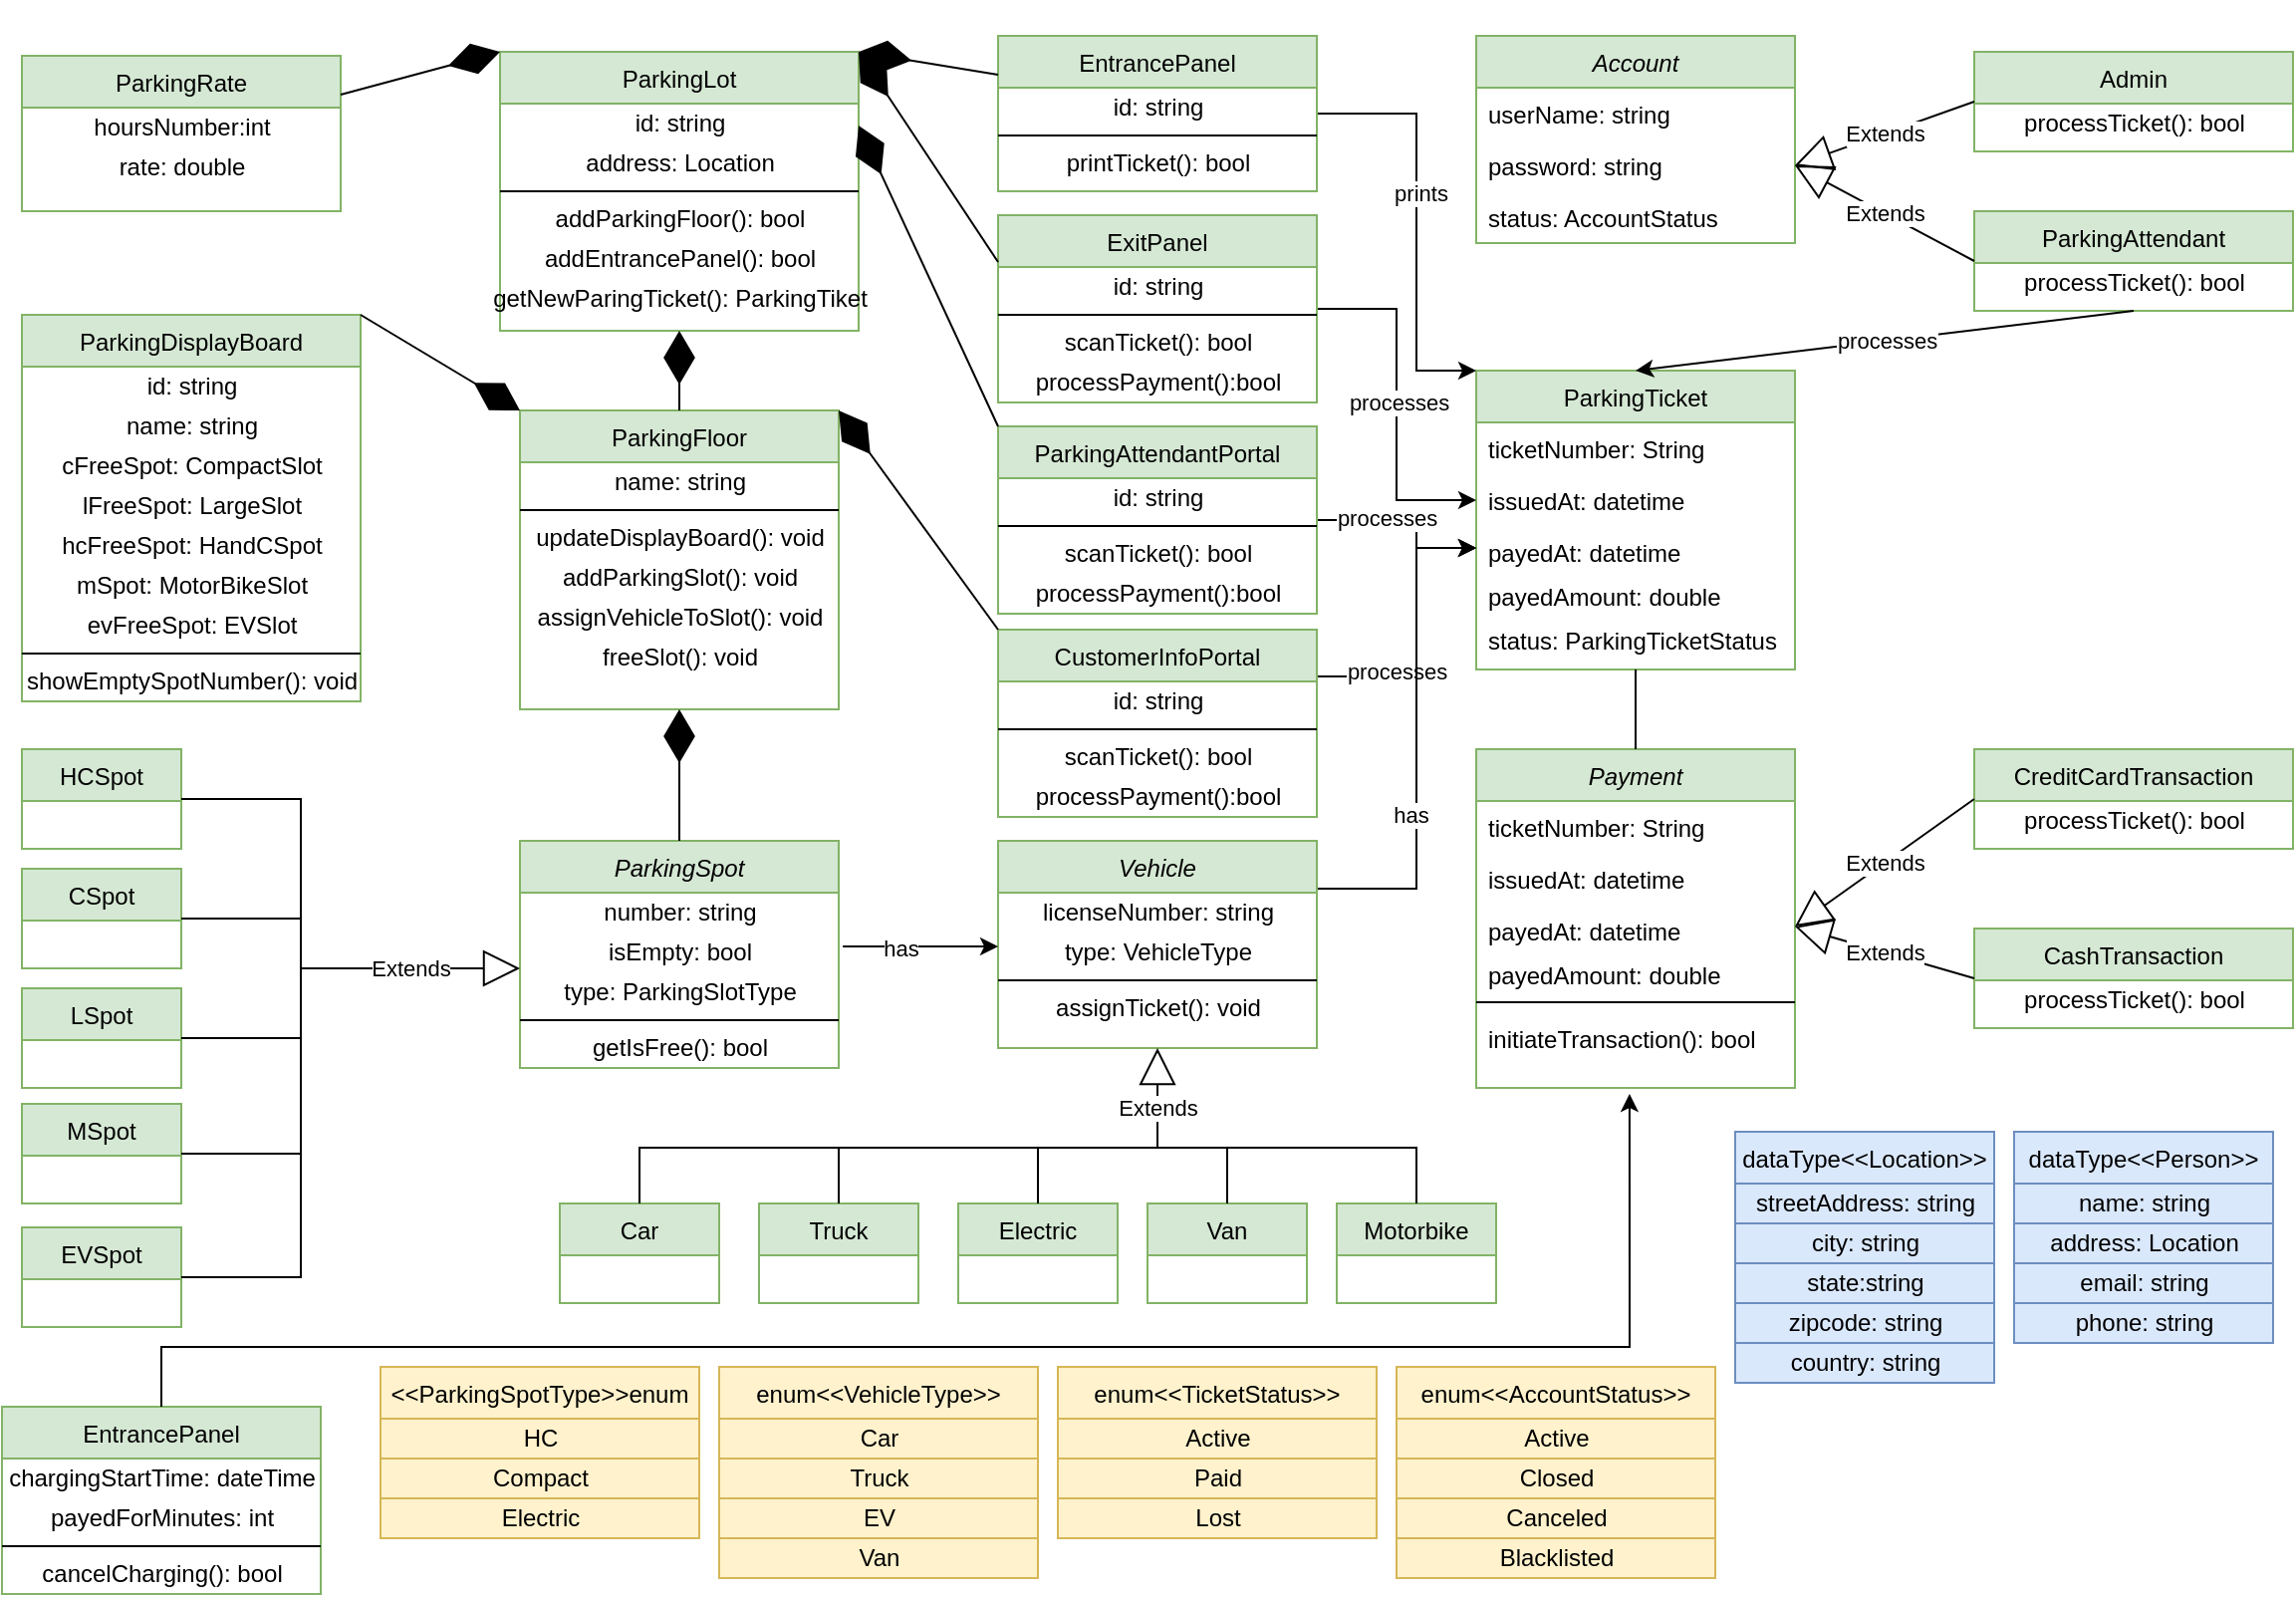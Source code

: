 <mxfile version="16.0.2" type="device" pages="2"><diagram id="C5RBs43oDa-KdzZeNtuy" name="ClassDiagram"><mxGraphModel dx="1422" dy="875" grid="1" gridSize="10" guides="1" tooltips="1" connect="1" arrows="1" fold="1" page="1" pageScale="1" pageWidth="1169" pageHeight="827" math="0" shadow="0"><root><mxCell id="WIyWlLk6GJQsqaUBKTNV-0"/><mxCell id="WIyWlLk6GJQsqaUBKTNV-1" parent="WIyWlLk6GJQsqaUBKTNV-0"/><mxCell id="kBhU0fT-3gfCIoSobXOQ-0" value="ParkingTicket" style="swimlane;fontStyle=0;align=center;verticalAlign=top;childLayout=stackLayout;horizontal=1;startSize=26;horizontalStack=0;resizeParent=1;resizeLast=0;collapsible=1;marginBottom=0;rounded=0;shadow=0;strokeWidth=1;fillColor=#d5e8d4;strokeColor=#82b366;" vertex="1" parent="WIyWlLk6GJQsqaUBKTNV-1"><mxGeometry x="750" y="190" width="160" height="150" as="geometry"><mxRectangle x="230" y="140" width="160" height="26" as="alternateBounds"/></mxGeometry></mxCell><mxCell id="kBhU0fT-3gfCIoSobXOQ-1" value="ticketNumber: String" style="text;align=left;verticalAlign=top;spacingLeft=4;spacingRight=4;overflow=hidden;rotatable=0;points=[[0,0.5],[1,0.5]];portConstraint=eastwest;" vertex="1" parent="kBhU0fT-3gfCIoSobXOQ-0"><mxGeometry y="26" width="160" height="26" as="geometry"/></mxCell><mxCell id="kBhU0fT-3gfCIoSobXOQ-2" value="issuedAt: datetime" style="text;align=left;verticalAlign=top;spacingLeft=4;spacingRight=4;overflow=hidden;rotatable=0;points=[[0,0.5],[1,0.5]];portConstraint=eastwest;rounded=0;shadow=0;html=0;" vertex="1" parent="kBhU0fT-3gfCIoSobXOQ-0"><mxGeometry y="52" width="160" height="26" as="geometry"/></mxCell><mxCell id="kBhU0fT-3gfCIoSobXOQ-3" value="payedAt: datetime" style="text;align=left;verticalAlign=top;spacingLeft=4;spacingRight=4;overflow=hidden;rotatable=0;points=[[0,0.5],[1,0.5]];portConstraint=eastwest;rounded=0;shadow=0;html=0;" vertex="1" parent="kBhU0fT-3gfCIoSobXOQ-0"><mxGeometry y="78" width="160" height="22" as="geometry"/></mxCell><mxCell id="KImIEiAIoKswVsLweTeq-0" value="payedAmount: double" style="text;align=left;verticalAlign=top;spacingLeft=4;spacingRight=4;overflow=hidden;rotatable=0;points=[[0,0.5],[1,0.5]];portConstraint=eastwest;rounded=0;shadow=0;html=0;" vertex="1" parent="kBhU0fT-3gfCIoSobXOQ-0"><mxGeometry y="100" width="160" height="22" as="geometry"/></mxCell><mxCell id="KImIEiAIoKswVsLweTeq-1" value="status: ParkingTicketStatus" style="text;align=left;verticalAlign=top;spacingLeft=4;spacingRight=4;overflow=hidden;rotatable=0;points=[[0,0.5],[1,0.5]];portConstraint=eastwest;rounded=0;shadow=0;html=0;" vertex="1" parent="kBhU0fT-3gfCIoSobXOQ-0"><mxGeometry y="122" width="160" height="22" as="geometry"/></mxCell><mxCell id="KImIEiAIoKswVsLweTeq-2" value="ParkingAttendant" style="swimlane;fontStyle=0;align=center;verticalAlign=top;childLayout=stackLayout;horizontal=1;startSize=26;horizontalStack=0;resizeParent=1;resizeLast=0;collapsible=1;marginBottom=0;rounded=0;shadow=0;strokeWidth=1;fillColor=#d5e8d4;strokeColor=#82b366;" vertex="1" parent="WIyWlLk6GJQsqaUBKTNV-1"><mxGeometry x="1000" y="110" width="160" height="50" as="geometry"><mxRectangle x="340" y="380" width="170" height="26" as="alternateBounds"/></mxGeometry></mxCell><mxCell id="KImIEiAIoKswVsLweTeq-6" value="processTicket(): bool" style="text;html=1;align=center;verticalAlign=middle;resizable=0;points=[];autosize=1;strokeColor=none;fillColor=none;" vertex="1" parent="KImIEiAIoKswVsLweTeq-2"><mxGeometry y="26" width="160" height="20" as="geometry"/></mxCell><mxCell id="KImIEiAIoKswVsLweTeq-7" value="Admin" style="swimlane;fontStyle=0;align=center;verticalAlign=top;childLayout=stackLayout;horizontal=1;startSize=26;horizontalStack=0;resizeParent=1;resizeLast=0;collapsible=1;marginBottom=0;rounded=0;shadow=0;strokeWidth=1;fillColor=#d5e8d4;strokeColor=#82b366;" vertex="1" parent="WIyWlLk6GJQsqaUBKTNV-1"><mxGeometry x="1000" y="30" width="160" height="50" as="geometry"><mxRectangle x="340" y="380" width="170" height="26" as="alternateBounds"/></mxGeometry></mxCell><mxCell id="KImIEiAIoKswVsLweTeq-8" value="processTicket(): bool" style="text;html=1;align=center;verticalAlign=middle;resizable=0;points=[];autosize=1;strokeColor=none;fillColor=none;" vertex="1" parent="KImIEiAIoKswVsLweTeq-7"><mxGeometry y="26" width="160" height="20" as="geometry"/></mxCell><mxCell id="KImIEiAIoKswVsLweTeq-9" value="" style="endArrow=classic;html=1;rounded=0;exitX=0.5;exitY=1;exitDx=0;exitDy=0;entryX=0.5;entryY=0;entryDx=0;entryDy=0;" edge="1" parent="WIyWlLk6GJQsqaUBKTNV-1" source="KImIEiAIoKswVsLweTeq-2" target="kBhU0fT-3gfCIoSobXOQ-0"><mxGeometry relative="1" as="geometry"><mxPoint x="890" y="250" as="sourcePoint"/><mxPoint x="990" y="250" as="targetPoint"/></mxGeometry></mxCell><mxCell id="KImIEiAIoKswVsLweTeq-10" value="processes" style="edgeLabel;resizable=0;html=1;align=center;verticalAlign=middle;" connectable="0" vertex="1" parent="KImIEiAIoKswVsLweTeq-9"><mxGeometry relative="1" as="geometry"><mxPoint x="1" as="offset"/></mxGeometry></mxCell><mxCell id="KImIEiAIoKswVsLweTeq-11" value="Account" style="swimlane;fontStyle=2;align=center;verticalAlign=top;childLayout=stackLayout;horizontal=1;startSize=26;horizontalStack=0;resizeParent=1;resizeLast=0;collapsible=1;marginBottom=0;rounded=0;shadow=0;strokeWidth=1;fillColor=#d5e8d4;strokeColor=#82b366;" vertex="1" parent="WIyWlLk6GJQsqaUBKTNV-1"><mxGeometry x="750" y="22" width="160" height="104" as="geometry"><mxRectangle x="230" y="140" width="160" height="26" as="alternateBounds"/></mxGeometry></mxCell><mxCell id="KImIEiAIoKswVsLweTeq-12" value="userName: string" style="text;align=left;verticalAlign=top;spacingLeft=4;spacingRight=4;overflow=hidden;rotatable=0;points=[[0,0.5],[1,0.5]];portConstraint=eastwest;" vertex="1" parent="KImIEiAIoKswVsLweTeq-11"><mxGeometry y="26" width="160" height="26" as="geometry"/></mxCell><mxCell id="KImIEiAIoKswVsLweTeq-13" value="password: string" style="text;align=left;verticalAlign=top;spacingLeft=4;spacingRight=4;overflow=hidden;rotatable=0;points=[[0,0.5],[1,0.5]];portConstraint=eastwest;rounded=0;shadow=0;html=0;" vertex="1" parent="KImIEiAIoKswVsLweTeq-11"><mxGeometry y="52" width="160" height="26" as="geometry"/></mxCell><mxCell id="KImIEiAIoKswVsLweTeq-14" value="status: AccountStatus" style="text;align=left;verticalAlign=top;spacingLeft=4;spacingRight=4;overflow=hidden;rotatable=0;points=[[0,0.5],[1,0.5]];portConstraint=eastwest;rounded=0;shadow=0;html=0;" vertex="1" parent="KImIEiAIoKswVsLweTeq-11"><mxGeometry y="78" width="160" height="26" as="geometry"/></mxCell><mxCell id="KImIEiAIoKswVsLweTeq-19" value="Extends" style="endArrow=block;endSize=16;endFill=0;html=1;rounded=0;exitX=0;exitY=0.5;exitDx=0;exitDy=0;entryX=1;entryY=0.5;entryDx=0;entryDy=0;" edge="1" parent="WIyWlLk6GJQsqaUBKTNV-1" source="KImIEiAIoKswVsLweTeq-7" target="KImIEiAIoKswVsLweTeq-13"><mxGeometry width="160" relative="1" as="geometry"><mxPoint x="350" y="680" as="sourcePoint"/><mxPoint x="510" y="680" as="targetPoint"/></mxGeometry></mxCell><mxCell id="KImIEiAIoKswVsLweTeq-20" value="Extends" style="endArrow=block;endSize=16;endFill=0;html=1;rounded=0;exitX=0;exitY=0.5;exitDx=0;exitDy=0;entryX=1;entryY=0.5;entryDx=0;entryDy=0;" edge="1" parent="WIyWlLk6GJQsqaUBKTNV-1" source="KImIEiAIoKswVsLweTeq-2" target="KImIEiAIoKswVsLweTeq-13"><mxGeometry width="160" relative="1" as="geometry"><mxPoint x="160" y="690" as="sourcePoint"/><mxPoint x="320" y="690" as="targetPoint"/></mxGeometry></mxCell><mxCell id="KImIEiAIoKswVsLweTeq-22" value="CreditCardTransaction" style="swimlane;fontStyle=0;align=center;verticalAlign=top;childLayout=stackLayout;horizontal=1;startSize=26;horizontalStack=0;resizeParent=1;resizeLast=0;collapsible=1;marginBottom=0;rounded=0;shadow=0;strokeWidth=1;fillColor=#d5e8d4;strokeColor=#82b366;" vertex="1" parent="WIyWlLk6GJQsqaUBKTNV-1"><mxGeometry x="1000" y="380" width="160" height="50" as="geometry"><mxRectangle x="340" y="380" width="170" height="26" as="alternateBounds"/></mxGeometry></mxCell><mxCell id="KImIEiAIoKswVsLweTeq-23" value="processTicket(): bool" style="text;html=1;align=center;verticalAlign=middle;resizable=0;points=[];autosize=1;strokeColor=none;fillColor=none;" vertex="1" parent="KImIEiAIoKswVsLweTeq-22"><mxGeometry y="26" width="160" height="20" as="geometry"/></mxCell><mxCell id="KImIEiAIoKswVsLweTeq-24" value="CashTransaction" style="swimlane;fontStyle=0;align=center;verticalAlign=top;childLayout=stackLayout;horizontal=1;startSize=26;horizontalStack=0;resizeParent=1;resizeLast=0;collapsible=1;marginBottom=0;rounded=0;shadow=0;strokeWidth=1;fillColor=#d5e8d4;strokeColor=#82b366;" vertex="1" parent="WIyWlLk6GJQsqaUBKTNV-1"><mxGeometry x="1000" y="470" width="160" height="50" as="geometry"><mxRectangle x="340" y="380" width="170" height="26" as="alternateBounds"/></mxGeometry></mxCell><mxCell id="KImIEiAIoKswVsLweTeq-25" value="processTicket(): bool" style="text;html=1;align=center;verticalAlign=middle;resizable=0;points=[];autosize=1;strokeColor=none;fillColor=none;" vertex="1" parent="KImIEiAIoKswVsLweTeq-24"><mxGeometry y="26" width="160" height="20" as="geometry"/></mxCell><mxCell id="KImIEiAIoKswVsLweTeq-27" value="Payment" style="swimlane;fontStyle=2;align=center;verticalAlign=top;childLayout=stackLayout;horizontal=1;startSize=26;horizontalStack=0;resizeParent=1;resizeLast=0;collapsible=1;marginBottom=0;rounded=0;shadow=0;strokeWidth=1;fillColor=#d5e8d4;strokeColor=#82b366;" vertex="1" parent="WIyWlLk6GJQsqaUBKTNV-1"><mxGeometry x="750" y="380" width="160" height="170" as="geometry"><mxRectangle x="230" y="140" width="160" height="26" as="alternateBounds"/></mxGeometry></mxCell><mxCell id="KImIEiAIoKswVsLweTeq-28" value="ticketNumber: String" style="text;align=left;verticalAlign=top;spacingLeft=4;spacingRight=4;overflow=hidden;rotatable=0;points=[[0,0.5],[1,0.5]];portConstraint=eastwest;" vertex="1" parent="KImIEiAIoKswVsLweTeq-27"><mxGeometry y="26" width="160" height="26" as="geometry"/></mxCell><mxCell id="KImIEiAIoKswVsLweTeq-29" value="issuedAt: datetime" style="text;align=left;verticalAlign=top;spacingLeft=4;spacingRight=4;overflow=hidden;rotatable=0;points=[[0,0.5],[1,0.5]];portConstraint=eastwest;rounded=0;shadow=0;html=0;" vertex="1" parent="KImIEiAIoKswVsLweTeq-27"><mxGeometry y="52" width="160" height="26" as="geometry"/></mxCell><mxCell id="KImIEiAIoKswVsLweTeq-30" value="payedAt: datetime" style="text;align=left;verticalAlign=top;spacingLeft=4;spacingRight=4;overflow=hidden;rotatable=0;points=[[0,0.5],[1,0.5]];portConstraint=eastwest;rounded=0;shadow=0;html=0;" vertex="1" parent="KImIEiAIoKswVsLweTeq-27"><mxGeometry y="78" width="160" height="22" as="geometry"/></mxCell><mxCell id="KImIEiAIoKswVsLweTeq-31" value="payedAmount: double" style="text;align=left;verticalAlign=top;spacingLeft=4;spacingRight=4;overflow=hidden;rotatable=0;points=[[0,0.5],[1,0.5]];portConstraint=eastwest;rounded=0;shadow=0;html=0;" vertex="1" parent="KImIEiAIoKswVsLweTeq-27"><mxGeometry y="100" width="160" height="22" as="geometry"/></mxCell><mxCell id="KImIEiAIoKswVsLweTeq-34" style="line;html=1;strokeWidth=1;align=left;verticalAlign=middle;spacingTop=-1;spacingLeft=3;spacingRight=3;rotatable=0;labelPosition=right;points=[];portConstraint=eastwest;" vertex="1" parent="KImIEiAIoKswVsLweTeq-27"><mxGeometry y="122" width="160" height="10" as="geometry"/></mxCell><mxCell id="KImIEiAIoKswVsLweTeq-36" value="initiateTransaction(): bool" style="text;strokeColor=none;fillColor=none;align=left;verticalAlign=top;spacingLeft=4;spacingRight=4;overflow=hidden;rotatable=0;points=[[0,0.5],[1,0.5]];portConstraint=eastwest;" vertex="1" parent="KImIEiAIoKswVsLweTeq-27"><mxGeometry y="132" width="160" height="26" as="geometry"/></mxCell><mxCell id="KImIEiAIoKswVsLweTeq-37" style="text;strokeColor=none;fillColor=none;align=left;verticalAlign=top;spacingLeft=4;spacingRight=4;overflow=hidden;rotatable=0;points=[[0,0.5],[1,0.5]];portConstraint=eastwest;" vertex="1" parent="KImIEiAIoKswVsLweTeq-27"><mxGeometry y="158" width="160" height="12" as="geometry"/></mxCell><mxCell id="KImIEiAIoKswVsLweTeq-38" value="Extends" style="endArrow=block;endSize=16;endFill=0;html=1;rounded=0;exitX=0;exitY=0.5;exitDx=0;exitDy=0;entryX=1;entryY=0.5;entryDx=0;entryDy=0;" edge="1" parent="WIyWlLk6GJQsqaUBKTNV-1" source="KImIEiAIoKswVsLweTeq-22" target="KImIEiAIoKswVsLweTeq-30"><mxGeometry width="160" relative="1" as="geometry"><mxPoint x="930" y="630" as="sourcePoint"/><mxPoint x="1090" y="630" as="targetPoint"/></mxGeometry></mxCell><mxCell id="KImIEiAIoKswVsLweTeq-39" value="Extends" style="endArrow=block;endSize=16;endFill=0;html=1;rounded=0;exitX=0;exitY=0.5;exitDx=0;exitDy=0;entryX=1;entryY=0.5;entryDx=0;entryDy=0;" edge="1" parent="WIyWlLk6GJQsqaUBKTNV-1" source="KImIEiAIoKswVsLweTeq-24" target="KImIEiAIoKswVsLweTeq-30"><mxGeometry width="160" relative="1" as="geometry"><mxPoint x="590" y="690" as="sourcePoint"/><mxPoint x="920" y="470" as="targetPoint"/></mxGeometry></mxCell><mxCell id="KImIEiAIoKswVsLweTeq-40" value="" style="endArrow=none;html=1;rounded=0;entryX=0.5;entryY=1;entryDx=0;entryDy=0;exitX=0.5;exitY=0;exitDx=0;exitDy=0;" edge="1" parent="WIyWlLk6GJQsqaUBKTNV-1" source="KImIEiAIoKswVsLweTeq-27" target="kBhU0fT-3gfCIoSobXOQ-0"><mxGeometry width="50" height="50" relative="1" as="geometry"><mxPoint x="520" y="490" as="sourcePoint"/><mxPoint x="570" y="440" as="targetPoint"/></mxGeometry></mxCell><mxCell id="KImIEiAIoKswVsLweTeq-68" style="edgeStyle=orthogonalEdgeStyle;rounded=0;orthogonalLoop=1;jettySize=auto;html=1;exitX=1;exitY=0.5;exitDx=0;exitDy=0;entryX=0;entryY=0;entryDx=0;entryDy=0;" edge="1" parent="WIyWlLk6GJQsqaUBKTNV-1" source="KImIEiAIoKswVsLweTeq-41" target="kBhU0fT-3gfCIoSobXOQ-0"><mxGeometry relative="1" as="geometry"><Array as="points"><mxPoint x="720" y="61"/><mxPoint x="720" y="190"/></Array></mxGeometry></mxCell><mxCell id="KImIEiAIoKswVsLweTeq-69" value="prints" style="edgeLabel;html=1;align=center;verticalAlign=middle;resizable=0;points=[];" vertex="1" connectable="0" parent="KImIEiAIoKswVsLweTeq-68"><mxGeometry x="-0.139" y="2" relative="1" as="geometry"><mxPoint as="offset"/></mxGeometry></mxCell><mxCell id="KImIEiAIoKswVsLweTeq-41" value="EntrancePanel" style="swimlane;fontStyle=0;align=center;verticalAlign=top;childLayout=stackLayout;horizontal=1;startSize=26;horizontalStack=0;resizeParent=1;resizeLast=0;collapsible=1;marginBottom=0;rounded=0;shadow=0;strokeWidth=1;fillColor=#d5e8d4;strokeColor=#82b366;" vertex="1" parent="WIyWlLk6GJQsqaUBKTNV-1"><mxGeometry x="510" y="22" width="160" height="78" as="geometry"><mxRectangle x="340" y="380" width="170" height="26" as="alternateBounds"/></mxGeometry></mxCell><mxCell id="KImIEiAIoKswVsLweTeq-43" value="id: string" style="text;html=1;align=center;verticalAlign=middle;resizable=0;points=[];autosize=1;strokeColor=none;fillColor=none;" vertex="1" parent="KImIEiAIoKswVsLweTeq-41"><mxGeometry y="26" width="160" height="20" as="geometry"/></mxCell><mxCell id="KImIEiAIoKswVsLweTeq-44" value="" style="line;strokeWidth=1;fillColor=none;align=left;verticalAlign=middle;spacingTop=-1;spacingLeft=3;spacingRight=3;rotatable=0;labelPosition=right;points=[];portConstraint=eastwest;" vertex="1" parent="KImIEiAIoKswVsLweTeq-41"><mxGeometry y="46" width="160" height="8" as="geometry"/></mxCell><mxCell id="KImIEiAIoKswVsLweTeq-42" value="printTicket(): bool" style="text;html=1;align=center;verticalAlign=middle;resizable=0;points=[];autosize=1;strokeColor=none;fillColor=none;" vertex="1" parent="KImIEiAIoKswVsLweTeq-41"><mxGeometry y="54" width="160" height="20" as="geometry"/></mxCell><mxCell id="KImIEiAIoKswVsLweTeq-70" style="edgeStyle=orthogonalEdgeStyle;rounded=0;orthogonalLoop=1;jettySize=auto;html=1;exitX=1;exitY=0.5;exitDx=0;exitDy=0;entryX=0;entryY=0.5;entryDx=0;entryDy=0;" edge="1" parent="WIyWlLk6GJQsqaUBKTNV-1" source="KImIEiAIoKswVsLweTeq-45" target="kBhU0fT-3gfCIoSobXOQ-2"><mxGeometry relative="1" as="geometry"/></mxCell><mxCell id="KImIEiAIoKswVsLweTeq-71" value="processes" style="edgeLabel;html=1;align=center;verticalAlign=middle;resizable=0;points=[];" vertex="1" connectable="0" parent="KImIEiAIoKswVsLweTeq-70"><mxGeometry x="-0.148" y="1" relative="1" as="geometry"><mxPoint y="12" as="offset"/></mxGeometry></mxCell><mxCell id="KImIEiAIoKswVsLweTeq-45" value="ExitPanel" style="swimlane;fontStyle=0;align=center;verticalAlign=top;childLayout=stackLayout;horizontal=1;startSize=26;horizontalStack=0;resizeParent=1;resizeLast=0;collapsible=1;marginBottom=0;rounded=0;shadow=0;strokeWidth=1;fillColor=#d5e8d4;strokeColor=#82b366;" vertex="1" parent="WIyWlLk6GJQsqaUBKTNV-1"><mxGeometry x="510" y="112" width="160" height="94" as="geometry"><mxRectangle x="340" y="380" width="170" height="26" as="alternateBounds"/></mxGeometry></mxCell><mxCell id="KImIEiAIoKswVsLweTeq-46" value="id: string" style="text;html=1;align=center;verticalAlign=middle;resizable=0;points=[];autosize=1;strokeColor=none;fillColor=none;" vertex="1" parent="KImIEiAIoKswVsLweTeq-45"><mxGeometry y="26" width="160" height="20" as="geometry"/></mxCell><mxCell id="KImIEiAIoKswVsLweTeq-47" value="" style="line;strokeWidth=1;fillColor=none;align=left;verticalAlign=middle;spacingTop=-1;spacingLeft=3;spacingRight=3;rotatable=0;labelPosition=right;points=[];portConstraint=eastwest;" vertex="1" parent="KImIEiAIoKswVsLweTeq-45"><mxGeometry y="46" width="160" height="8" as="geometry"/></mxCell><mxCell id="KImIEiAIoKswVsLweTeq-48" value="scanTicket(): bool" style="text;html=1;align=center;verticalAlign=middle;resizable=0;points=[];autosize=1;strokeColor=none;fillColor=none;" vertex="1" parent="KImIEiAIoKswVsLweTeq-45"><mxGeometry y="54" width="160" height="20" as="geometry"/></mxCell><mxCell id="KImIEiAIoKswVsLweTeq-49" value="processPayment():bool" style="text;html=1;align=center;verticalAlign=middle;resizable=0;points=[];autosize=1;strokeColor=none;fillColor=none;" vertex="1" parent="KImIEiAIoKswVsLweTeq-45"><mxGeometry y="74" width="160" height="20" as="geometry"/></mxCell><mxCell id="KImIEiAIoKswVsLweTeq-72" style="edgeStyle=orthogonalEdgeStyle;rounded=0;orthogonalLoop=1;jettySize=auto;html=1;exitX=1;exitY=0.5;exitDx=0;exitDy=0;entryX=0;entryY=0.5;entryDx=0;entryDy=0;" edge="1" parent="WIyWlLk6GJQsqaUBKTNV-1" source="KImIEiAIoKswVsLweTeq-50" target="kBhU0fT-3gfCIoSobXOQ-3"><mxGeometry relative="1" as="geometry"><Array as="points"><mxPoint x="720" y="265"/><mxPoint x="720" y="279"/></Array></mxGeometry></mxCell><mxCell id="KImIEiAIoKswVsLweTeq-73" value="processes" style="edgeLabel;html=1;align=center;verticalAlign=middle;resizable=0;points=[];" vertex="1" connectable="0" parent="KImIEiAIoKswVsLweTeq-72"><mxGeometry x="-0.61" y="1" relative="1" as="geometry"><mxPoint x="16" as="offset"/></mxGeometry></mxCell><mxCell id="KImIEiAIoKswVsLweTeq-50" value="ParkingAttendantPortal" style="swimlane;fontStyle=0;align=center;verticalAlign=top;childLayout=stackLayout;horizontal=1;startSize=26;horizontalStack=0;resizeParent=1;resizeLast=0;collapsible=1;marginBottom=0;rounded=0;shadow=0;strokeWidth=1;fillColor=#d5e8d4;strokeColor=#82b366;" vertex="1" parent="WIyWlLk6GJQsqaUBKTNV-1"><mxGeometry x="510" y="218" width="160" height="94" as="geometry"><mxRectangle x="340" y="380" width="170" height="26" as="alternateBounds"/></mxGeometry></mxCell><mxCell id="KImIEiAIoKswVsLweTeq-51" value="id: string" style="text;html=1;align=center;verticalAlign=middle;resizable=0;points=[];autosize=1;strokeColor=none;fillColor=none;" vertex="1" parent="KImIEiAIoKswVsLweTeq-50"><mxGeometry y="26" width="160" height="20" as="geometry"/></mxCell><mxCell id="KImIEiAIoKswVsLweTeq-52" value="" style="line;strokeWidth=1;fillColor=none;align=left;verticalAlign=middle;spacingTop=-1;spacingLeft=3;spacingRight=3;rotatable=0;labelPosition=right;points=[];portConstraint=eastwest;" vertex="1" parent="KImIEiAIoKswVsLweTeq-50"><mxGeometry y="46" width="160" height="8" as="geometry"/></mxCell><mxCell id="KImIEiAIoKswVsLweTeq-53" value="scanTicket(): bool" style="text;html=1;align=center;verticalAlign=middle;resizable=0;points=[];autosize=1;strokeColor=none;fillColor=none;" vertex="1" parent="KImIEiAIoKswVsLweTeq-50"><mxGeometry y="54" width="160" height="20" as="geometry"/></mxCell><mxCell id="KImIEiAIoKswVsLweTeq-54" value="processPayment():bool" style="text;html=1;align=center;verticalAlign=middle;resizable=0;points=[];autosize=1;strokeColor=none;fillColor=none;" vertex="1" parent="KImIEiAIoKswVsLweTeq-50"><mxGeometry y="74" width="160" height="20" as="geometry"/></mxCell><mxCell id="KImIEiAIoKswVsLweTeq-74" style="edgeStyle=orthogonalEdgeStyle;rounded=0;orthogonalLoop=1;jettySize=auto;html=1;exitX=1;exitY=0.25;exitDx=0;exitDy=0;entryX=0;entryY=0.5;entryDx=0;entryDy=0;" edge="1" parent="WIyWlLk6GJQsqaUBKTNV-1" source="KImIEiAIoKswVsLweTeq-55" target="kBhU0fT-3gfCIoSobXOQ-3"><mxGeometry relative="1" as="geometry"><Array as="points"><mxPoint x="720" y="344"/><mxPoint x="720" y="279"/></Array></mxGeometry></mxCell><mxCell id="KImIEiAIoKswVsLweTeq-75" value="processes" style="edgeLabel;html=1;align=center;verticalAlign=middle;resizable=0;points=[];" vertex="1" connectable="0" parent="KImIEiAIoKswVsLweTeq-74"><mxGeometry x="-0.135" y="2" relative="1" as="geometry"><mxPoint x="-8" y="10" as="offset"/></mxGeometry></mxCell><mxCell id="KImIEiAIoKswVsLweTeq-55" value="CustomerInfoPortal" style="swimlane;fontStyle=0;align=center;verticalAlign=top;childLayout=stackLayout;horizontal=1;startSize=26;horizontalStack=0;resizeParent=1;resizeLast=0;collapsible=1;marginBottom=0;rounded=0;shadow=0;strokeWidth=1;fillColor=#d5e8d4;strokeColor=#82b366;" vertex="1" parent="WIyWlLk6GJQsqaUBKTNV-1"><mxGeometry x="510" y="320" width="160" height="94" as="geometry"><mxRectangle x="340" y="380" width="170" height="26" as="alternateBounds"/></mxGeometry></mxCell><mxCell id="KImIEiAIoKswVsLweTeq-56" value="id: string" style="text;html=1;align=center;verticalAlign=middle;resizable=0;points=[];autosize=1;strokeColor=none;fillColor=none;" vertex="1" parent="KImIEiAIoKswVsLweTeq-55"><mxGeometry y="26" width="160" height="20" as="geometry"/></mxCell><mxCell id="KImIEiAIoKswVsLweTeq-57" value="" style="line;strokeWidth=1;fillColor=none;align=left;verticalAlign=middle;spacingTop=-1;spacingLeft=3;spacingRight=3;rotatable=0;labelPosition=right;points=[];portConstraint=eastwest;" vertex="1" parent="KImIEiAIoKswVsLweTeq-55"><mxGeometry y="46" width="160" height="8" as="geometry"/></mxCell><mxCell id="KImIEiAIoKswVsLweTeq-58" value="scanTicket(): bool" style="text;html=1;align=center;verticalAlign=middle;resizable=0;points=[];autosize=1;strokeColor=none;fillColor=none;" vertex="1" parent="KImIEiAIoKswVsLweTeq-55"><mxGeometry y="54" width="160" height="20" as="geometry"/></mxCell><mxCell id="KImIEiAIoKswVsLweTeq-59" value="processPayment():bool" style="text;html=1;align=center;verticalAlign=middle;resizable=0;points=[];autosize=1;strokeColor=none;fillColor=none;" vertex="1" parent="KImIEiAIoKswVsLweTeq-55"><mxGeometry y="74" width="160" height="20" as="geometry"/></mxCell><mxCell id="KImIEiAIoKswVsLweTeq-76" style="edgeStyle=orthogonalEdgeStyle;rounded=0;orthogonalLoop=1;jettySize=auto;html=1;exitX=1;exitY=0.25;exitDx=0;exitDy=0;entryX=0;entryY=0.5;entryDx=0;entryDy=0;" edge="1" parent="WIyWlLk6GJQsqaUBKTNV-1" source="KImIEiAIoKswVsLweTeq-60" target="kBhU0fT-3gfCIoSobXOQ-3"><mxGeometry relative="1" as="geometry"><mxPoint x="740" y="280" as="targetPoint"/><Array as="points"><mxPoint x="720" y="450"/><mxPoint x="720" y="279"/></Array></mxGeometry></mxCell><mxCell id="KImIEiAIoKswVsLweTeq-77" value="has" style="edgeLabel;html=1;align=center;verticalAlign=middle;resizable=0;points=[];" vertex="1" connectable="0" parent="KImIEiAIoKswVsLweTeq-76"><mxGeometry x="-0.285" y="3" relative="1" as="geometry"><mxPoint y="1" as="offset"/></mxGeometry></mxCell><mxCell id="KImIEiAIoKswVsLweTeq-60" value="Vehicle" style="swimlane;fontStyle=2;align=center;verticalAlign=top;childLayout=stackLayout;horizontal=1;startSize=26;horizontalStack=0;resizeParent=1;resizeLast=0;collapsible=1;marginBottom=0;rounded=0;shadow=0;strokeWidth=1;fillColor=#d5e8d4;strokeColor=#82b366;" vertex="1" parent="WIyWlLk6GJQsqaUBKTNV-1"><mxGeometry x="510" y="426" width="160" height="104" as="geometry"><mxRectangle x="340" y="380" width="170" height="26" as="alternateBounds"/></mxGeometry></mxCell><mxCell id="KImIEiAIoKswVsLweTeq-61" value="licenseNumber: string" style="text;html=1;align=center;verticalAlign=middle;resizable=0;points=[];autosize=1;strokeColor=none;fillColor=none;" vertex="1" parent="KImIEiAIoKswVsLweTeq-60"><mxGeometry y="26" width="160" height="20" as="geometry"/></mxCell><mxCell id="KImIEiAIoKswVsLweTeq-65" value="type: VehicleType" style="text;html=1;align=center;verticalAlign=middle;resizable=0;points=[];autosize=1;strokeColor=none;fillColor=none;" vertex="1" parent="KImIEiAIoKswVsLweTeq-60"><mxGeometry y="46" width="160" height="20" as="geometry"/></mxCell><mxCell id="KImIEiAIoKswVsLweTeq-62" value="" style="line;strokeWidth=1;fillColor=none;align=left;verticalAlign=middle;spacingTop=-1;spacingLeft=3;spacingRight=3;rotatable=0;labelPosition=right;points=[];portConstraint=eastwest;" vertex="1" parent="KImIEiAIoKswVsLweTeq-60"><mxGeometry y="66" width="160" height="8" as="geometry"/></mxCell><mxCell id="KImIEiAIoKswVsLweTeq-63" value="assignTicket(): void" style="text;html=1;align=center;verticalAlign=middle;resizable=0;points=[];autosize=1;strokeColor=none;fillColor=none;" vertex="1" parent="KImIEiAIoKswVsLweTeq-60"><mxGeometry y="74" width="160" height="20" as="geometry"/></mxCell><mxCell id="KImIEiAIoKswVsLweTeq-78" value="Motorbike" style="swimlane;fontStyle=0;align=center;verticalAlign=top;childLayout=stackLayout;horizontal=1;startSize=26;horizontalStack=0;resizeParent=1;resizeLast=0;collapsible=1;marginBottom=0;rounded=0;shadow=0;strokeWidth=1;fillColor=#d5e8d4;strokeColor=#82b366;" vertex="1" parent="WIyWlLk6GJQsqaUBKTNV-1"><mxGeometry x="680" y="608" width="80" height="50" as="geometry"><mxRectangle x="340" y="380" width="170" height="26" as="alternateBounds"/></mxGeometry></mxCell><mxCell id="KImIEiAIoKswVsLweTeq-80" value="Van" style="swimlane;fontStyle=0;align=center;verticalAlign=top;childLayout=stackLayout;horizontal=1;startSize=26;horizontalStack=0;resizeParent=1;resizeLast=0;collapsible=1;marginBottom=0;rounded=0;shadow=0;strokeWidth=1;fillColor=#d5e8d4;strokeColor=#82b366;" vertex="1" parent="WIyWlLk6GJQsqaUBKTNV-1"><mxGeometry x="585" y="608" width="80" height="50" as="geometry"><mxRectangle x="340" y="380" width="170" height="26" as="alternateBounds"/></mxGeometry></mxCell><mxCell id="KImIEiAIoKswVsLweTeq-81" value="Electric" style="swimlane;fontStyle=0;align=center;verticalAlign=top;childLayout=stackLayout;horizontal=1;startSize=26;horizontalStack=0;resizeParent=1;resizeLast=0;collapsible=1;marginBottom=0;rounded=0;shadow=0;strokeWidth=1;fillColor=#d5e8d4;strokeColor=#82b366;" vertex="1" parent="WIyWlLk6GJQsqaUBKTNV-1"><mxGeometry x="490" y="608" width="80" height="50" as="geometry"><mxRectangle x="340" y="380" width="170" height="26" as="alternateBounds"/></mxGeometry></mxCell><mxCell id="KImIEiAIoKswVsLweTeq-82" value="Truck" style="swimlane;fontStyle=0;align=center;verticalAlign=top;childLayout=stackLayout;horizontal=1;startSize=26;horizontalStack=0;resizeParent=1;resizeLast=0;collapsible=1;marginBottom=0;rounded=0;shadow=0;strokeWidth=1;fillColor=#d5e8d4;strokeColor=#82b366;" vertex="1" parent="WIyWlLk6GJQsqaUBKTNV-1"><mxGeometry x="390" y="608" width="80" height="50" as="geometry"><mxRectangle x="340" y="380" width="170" height="26" as="alternateBounds"/></mxGeometry></mxCell><mxCell id="KImIEiAIoKswVsLweTeq-83" value="Car" style="swimlane;fontStyle=0;align=center;verticalAlign=top;childLayout=stackLayout;horizontal=1;startSize=26;horizontalStack=0;resizeParent=1;resizeLast=0;collapsible=1;marginBottom=0;rounded=0;shadow=0;strokeWidth=1;fillColor=#d5e8d4;strokeColor=#82b366;" vertex="1" parent="WIyWlLk6GJQsqaUBKTNV-1"><mxGeometry x="290" y="608" width="80" height="50" as="geometry"><mxRectangle x="340" y="380" width="170" height="26" as="alternateBounds"/></mxGeometry></mxCell><mxCell id="KImIEiAIoKswVsLweTeq-90" value="" style="endArrow=none;html=1;rounded=0;exitX=0.5;exitY=0;exitDx=0;exitDy=0;entryX=0.5;entryY=0;entryDx=0;entryDy=0;" edge="1" parent="WIyWlLk6GJQsqaUBKTNV-1" source="KImIEiAIoKswVsLweTeq-83" target="KImIEiAIoKswVsLweTeq-78"><mxGeometry width="50" height="50" relative="1" as="geometry"><mxPoint x="600" y="510" as="sourcePoint"/><mxPoint x="800" y="580" as="targetPoint"/><Array as="points"><mxPoint x="330" y="580"/><mxPoint x="600" y="580"/><mxPoint x="700" y="580"/><mxPoint x="720" y="580"/></Array></mxGeometry></mxCell><mxCell id="KImIEiAIoKswVsLweTeq-92" value="" style="endArrow=none;html=1;rounded=0;exitX=0.5;exitY=0;exitDx=0;exitDy=0;" edge="1" parent="WIyWlLk6GJQsqaUBKTNV-1" source="KImIEiAIoKswVsLweTeq-82"><mxGeometry width="50" height="50" relative="1" as="geometry"><mxPoint x="240" y="540" as="sourcePoint"/><mxPoint x="430" y="580" as="targetPoint"/><Array as="points"/></mxGeometry></mxCell><mxCell id="KImIEiAIoKswVsLweTeq-94" value="" style="endArrow=none;html=1;rounded=0;exitX=0.5;exitY=0;exitDx=0;exitDy=0;" edge="1" parent="WIyWlLk6GJQsqaUBKTNV-1" source="KImIEiAIoKswVsLweTeq-81"><mxGeometry width="50" height="50" relative="1" as="geometry"><mxPoint x="590" y="600" as="sourcePoint"/><mxPoint x="530" y="580" as="targetPoint"/></mxGeometry></mxCell><mxCell id="KImIEiAIoKswVsLweTeq-95" value="" style="endArrow=none;html=1;rounded=0;exitX=0.5;exitY=0;exitDx=0;exitDy=0;" edge="1" parent="WIyWlLk6GJQsqaUBKTNV-1" source="KImIEiAIoKswVsLweTeq-80"><mxGeometry width="50" height="50" relative="1" as="geometry"><mxPoint x="520" y="638" as="sourcePoint"/><mxPoint x="625" y="580" as="targetPoint"/></mxGeometry></mxCell><mxCell id="KImIEiAIoKswVsLweTeq-97" value="Extends" style="endArrow=block;endSize=16;endFill=0;html=1;rounded=0;entryX=0.5;entryY=1;entryDx=0;entryDy=0;" edge="1" parent="WIyWlLk6GJQsqaUBKTNV-1" target="KImIEiAIoKswVsLweTeq-60"><mxGeometry x="-0.2" width="160" relative="1" as="geometry"><mxPoint x="590" y="580" as="sourcePoint"/><mxPoint x="190" y="730" as="targetPoint"/><mxPoint as="offset"/></mxGeometry></mxCell><mxCell id="KImIEiAIoKswVsLweTeq-98" value="EntrancePanel" style="swimlane;fontStyle=0;align=center;verticalAlign=top;childLayout=stackLayout;horizontal=1;startSize=26;horizontalStack=0;resizeParent=1;resizeLast=0;collapsible=1;marginBottom=0;rounded=0;shadow=0;strokeWidth=1;fillColor=#d5e8d4;strokeColor=#82b366;" vertex="1" parent="WIyWlLk6GJQsqaUBKTNV-1"><mxGeometry x="10" y="710" width="160" height="94" as="geometry"><mxRectangle x="340" y="380" width="170" height="26" as="alternateBounds"/></mxGeometry></mxCell><mxCell id="KImIEiAIoKswVsLweTeq-102" value="chargingStartTime: dateTime" style="text;html=1;align=center;verticalAlign=middle;resizable=0;points=[];autosize=1;strokeColor=none;fillColor=none;" vertex="1" parent="KImIEiAIoKswVsLweTeq-98"><mxGeometry y="26" width="160" height="20" as="geometry"/></mxCell><mxCell id="KImIEiAIoKswVsLweTeq-99" value="payedForMinutes: int" style="text;html=1;align=center;verticalAlign=middle;resizable=0;points=[];autosize=1;strokeColor=none;fillColor=none;" vertex="1" parent="KImIEiAIoKswVsLweTeq-98"><mxGeometry y="46" width="160" height="20" as="geometry"/></mxCell><mxCell id="KImIEiAIoKswVsLweTeq-100" value="" style="line;strokeWidth=1;fillColor=none;align=left;verticalAlign=middle;spacingTop=-1;spacingLeft=3;spacingRight=3;rotatable=0;labelPosition=right;points=[];portConstraint=eastwest;" vertex="1" parent="KImIEiAIoKswVsLweTeq-98"><mxGeometry y="66" width="160" height="8" as="geometry"/></mxCell><mxCell id="KImIEiAIoKswVsLweTeq-101" value="cancelCharging(): bool" style="text;html=1;align=center;verticalAlign=middle;resizable=0;points=[];autosize=1;strokeColor=none;fillColor=none;" vertex="1" parent="KImIEiAIoKswVsLweTeq-98"><mxGeometry y="74" width="160" height="20" as="geometry"/></mxCell><mxCell id="KImIEiAIoKswVsLweTeq-103" value="" style="endArrow=classic;html=1;rounded=0;exitX=0.5;exitY=0;exitDx=0;exitDy=0;entryX=0.481;entryY=1.25;entryDx=0;entryDy=0;entryPerimeter=0;" edge="1" parent="WIyWlLk6GJQsqaUBKTNV-1" source="KImIEiAIoKswVsLweTeq-98" target="KImIEiAIoKswVsLweTeq-37"><mxGeometry width="50" height="50" relative="1" as="geometry"><mxPoint x="270" y="800" as="sourcePoint"/><mxPoint x="840" y="704" as="targetPoint"/><Array as="points"><mxPoint x="90" y="680"/><mxPoint x="690" y="680"/><mxPoint x="827" y="680"/></Array></mxGeometry></mxCell><mxCell id="KImIEiAIoKswVsLweTeq-109" style="edgeStyle=orthogonalEdgeStyle;rounded=0;orthogonalLoop=1;jettySize=auto;html=1;exitX=1.013;exitY=0.35;exitDx=0;exitDy=0;exitPerimeter=0;" edge="1" parent="WIyWlLk6GJQsqaUBKTNV-1" source="KImIEiAIoKswVsLweTeq-106"><mxGeometry relative="1" as="geometry"><mxPoint x="510" y="479" as="targetPoint"/></mxGeometry></mxCell><mxCell id="KImIEiAIoKswVsLweTeq-110" value="has" style="edgeLabel;html=1;align=center;verticalAlign=middle;resizable=0;points=[];" vertex="1" connectable="0" parent="KImIEiAIoKswVsLweTeq-109"><mxGeometry x="-0.274" y="-1" relative="1" as="geometry"><mxPoint as="offset"/></mxGeometry></mxCell><mxCell id="KImIEiAIoKswVsLweTeq-104" value="ParkingSpot" style="swimlane;fontStyle=2;align=center;verticalAlign=top;childLayout=stackLayout;horizontal=1;startSize=26;horizontalStack=0;resizeParent=1;resizeLast=0;collapsible=1;marginBottom=0;rounded=0;shadow=0;strokeWidth=1;fillColor=#d5e8d4;strokeColor=#82b366;" vertex="1" parent="WIyWlLk6GJQsqaUBKTNV-1"><mxGeometry x="270" y="426" width="160" height="114" as="geometry"><mxRectangle x="340" y="380" width="170" height="26" as="alternateBounds"/></mxGeometry></mxCell><mxCell id="KImIEiAIoKswVsLweTeq-105" value="number: string" style="text;html=1;align=center;verticalAlign=middle;resizable=0;points=[];autosize=1;strokeColor=none;fillColor=none;" vertex="1" parent="KImIEiAIoKswVsLweTeq-104"><mxGeometry y="26" width="160" height="20" as="geometry"/></mxCell><mxCell id="KImIEiAIoKswVsLweTeq-106" value="isEmpty: bool" style="text;html=1;align=center;verticalAlign=middle;resizable=0;points=[];autosize=1;strokeColor=none;fillColor=none;" vertex="1" parent="KImIEiAIoKswVsLweTeq-104"><mxGeometry y="46" width="160" height="20" as="geometry"/></mxCell><mxCell id="KImIEiAIoKswVsLweTeq-112" value="type: ParkingSlotType" style="text;html=1;align=center;verticalAlign=middle;resizable=0;points=[];autosize=1;strokeColor=none;fillColor=none;" vertex="1" parent="KImIEiAIoKswVsLweTeq-104"><mxGeometry y="66" width="160" height="20" as="geometry"/></mxCell><mxCell id="KImIEiAIoKswVsLweTeq-107" value="" style="line;strokeWidth=1;fillColor=none;align=left;verticalAlign=middle;spacingTop=-1;spacingLeft=3;spacingRight=3;rotatable=0;labelPosition=right;points=[];portConstraint=eastwest;" vertex="1" parent="KImIEiAIoKswVsLweTeq-104"><mxGeometry y="86" width="160" height="8" as="geometry"/></mxCell><mxCell id="KImIEiAIoKswVsLweTeq-108" value="getIsFree(): bool" style="text;html=1;align=center;verticalAlign=middle;resizable=0;points=[];autosize=1;strokeColor=none;fillColor=none;" vertex="1" parent="KImIEiAIoKswVsLweTeq-104"><mxGeometry y="94" width="160" height="20" as="geometry"/></mxCell><mxCell id="KImIEiAIoKswVsLweTeq-113" value="ParkingFloor" style="swimlane;fontStyle=0;align=center;verticalAlign=top;childLayout=stackLayout;horizontal=1;startSize=26;horizontalStack=0;resizeParent=1;resizeLast=0;collapsible=1;marginBottom=0;rounded=0;shadow=0;strokeWidth=1;fillColor=#d5e8d4;strokeColor=#82b366;" vertex="1" parent="WIyWlLk6GJQsqaUBKTNV-1"><mxGeometry x="270" y="210" width="160" height="150" as="geometry"><mxRectangle x="340" y="380" width="170" height="26" as="alternateBounds"/></mxGeometry></mxCell><mxCell id="KImIEiAIoKswVsLweTeq-114" value="name: string" style="text;html=1;align=center;verticalAlign=middle;resizable=0;points=[];autosize=1;strokeColor=none;fillColor=none;" vertex="1" parent="KImIEiAIoKswVsLweTeq-113"><mxGeometry y="26" width="160" height="20" as="geometry"/></mxCell><mxCell id="KImIEiAIoKswVsLweTeq-117" value="" style="line;strokeWidth=1;fillColor=none;align=left;verticalAlign=middle;spacingTop=-1;spacingLeft=3;spacingRight=3;rotatable=0;labelPosition=right;points=[];portConstraint=eastwest;" vertex="1" parent="KImIEiAIoKswVsLweTeq-113"><mxGeometry y="46" width="160" height="8" as="geometry"/></mxCell><mxCell id="KImIEiAIoKswVsLweTeq-118" value="updateDisplayBoard(): void" style="text;html=1;align=center;verticalAlign=middle;resizable=0;points=[];autosize=1;strokeColor=none;fillColor=none;" vertex="1" parent="KImIEiAIoKswVsLweTeq-113"><mxGeometry y="54" width="160" height="20" as="geometry"/></mxCell><mxCell id="KImIEiAIoKswVsLweTeq-133" value="addParkingSlot(): void" style="text;html=1;align=center;verticalAlign=middle;resizable=0;points=[];autosize=1;strokeColor=none;fillColor=none;" vertex="1" parent="KImIEiAIoKswVsLweTeq-113"><mxGeometry y="74" width="160" height="20" as="geometry"/></mxCell><mxCell id="KImIEiAIoKswVsLweTeq-132" value="assignVehicleToSlot(): void" style="text;html=1;align=center;verticalAlign=middle;resizable=0;points=[];autosize=1;strokeColor=none;fillColor=none;" vertex="1" parent="KImIEiAIoKswVsLweTeq-113"><mxGeometry y="94" width="160" height="20" as="geometry"/></mxCell><mxCell id="KImIEiAIoKswVsLweTeq-135" value="freeSlot(): void" style="text;html=1;align=center;verticalAlign=middle;resizable=0;points=[];autosize=1;strokeColor=none;fillColor=none;" vertex="1" parent="KImIEiAIoKswVsLweTeq-113"><mxGeometry y="114" width="160" height="20" as="geometry"/></mxCell><mxCell id="KImIEiAIoKswVsLweTeq-119" value="ParkingLot" style="swimlane;fontStyle=0;align=center;verticalAlign=top;childLayout=stackLayout;horizontal=1;startSize=26;horizontalStack=0;resizeParent=1;resizeLast=0;collapsible=1;marginBottom=0;rounded=0;shadow=0;strokeWidth=1;fillColor=#d5e8d4;strokeColor=#82b366;" vertex="1" parent="WIyWlLk6GJQsqaUBKTNV-1"><mxGeometry x="260" y="30" width="180" height="140" as="geometry"><mxRectangle x="340" y="380" width="170" height="26" as="alternateBounds"/></mxGeometry></mxCell><mxCell id="KImIEiAIoKswVsLweTeq-120" value="id: string" style="text;html=1;align=center;verticalAlign=middle;resizable=0;points=[];autosize=1;strokeColor=none;fillColor=none;" vertex="1" parent="KImIEiAIoKswVsLweTeq-119"><mxGeometry y="26" width="180" height="20" as="geometry"/></mxCell><mxCell id="KImIEiAIoKswVsLweTeq-121" value="address: Location" style="text;html=1;align=center;verticalAlign=middle;resizable=0;points=[];autosize=1;strokeColor=none;fillColor=none;" vertex="1" parent="KImIEiAIoKswVsLweTeq-119"><mxGeometry y="46" width="180" height="20" as="geometry"/></mxCell><mxCell id="KImIEiAIoKswVsLweTeq-123" value="" style="line;strokeWidth=1;fillColor=none;align=left;verticalAlign=middle;spacingTop=-1;spacingLeft=3;spacingRight=3;rotatable=0;labelPosition=right;points=[];portConstraint=eastwest;" vertex="1" parent="KImIEiAIoKswVsLweTeq-119"><mxGeometry y="66" width="180" height="8" as="geometry"/></mxCell><mxCell id="KImIEiAIoKswVsLweTeq-124" value="addParkingFloor(): bool" style="text;html=1;align=center;verticalAlign=middle;resizable=0;points=[];autosize=1;strokeColor=none;fillColor=none;" vertex="1" parent="KImIEiAIoKswVsLweTeq-119"><mxGeometry y="74" width="180" height="20" as="geometry"/></mxCell><mxCell id="KImIEiAIoKswVsLweTeq-128" value="addEntrancePanel(): bool" style="text;html=1;align=center;verticalAlign=middle;resizable=0;points=[];autosize=1;strokeColor=none;fillColor=none;" vertex="1" parent="KImIEiAIoKswVsLweTeq-119"><mxGeometry y="94" width="180" height="20" as="geometry"/></mxCell><mxCell id="KImIEiAIoKswVsLweTeq-129" value="getNewParingTicket(): ParkingTiket" style="text;html=1;align=center;verticalAlign=middle;resizable=0;points=[];autosize=1;strokeColor=none;fillColor=none;" vertex="1" parent="KImIEiAIoKswVsLweTeq-119"><mxGeometry y="114" width="180" height="20" as="geometry"/></mxCell><mxCell id="KImIEiAIoKswVsLweTeq-131" value="" style="endArrow=diamondThin;endFill=1;endSize=24;html=1;rounded=0;entryX=0.5;entryY=1;entryDx=0;entryDy=0;exitX=0.5;exitY=0;exitDx=0;exitDy=0;" edge="1" parent="WIyWlLk6GJQsqaUBKTNV-1" source="KImIEiAIoKswVsLweTeq-113" target="KImIEiAIoKswVsLweTeq-119"><mxGeometry width="160" relative="1" as="geometry"><mxPoint x="-50" y="440" as="sourcePoint"/><mxPoint x="230" y="260" as="targetPoint"/></mxGeometry></mxCell><mxCell id="KImIEiAIoKswVsLweTeq-136" value="" style="endArrow=diamondThin;endFill=1;endSize=24;html=1;rounded=0;entryX=0.5;entryY=1;entryDx=0;entryDy=0;exitX=0.5;exitY=0;exitDx=0;exitDy=0;" edge="1" parent="WIyWlLk6GJQsqaUBKTNV-1" source="KImIEiAIoKswVsLweTeq-104" target="KImIEiAIoKswVsLweTeq-113"><mxGeometry width="160" relative="1" as="geometry"><mxPoint x="120" y="400" as="sourcePoint"/><mxPoint x="280" y="400" as="targetPoint"/></mxGeometry></mxCell><mxCell id="KImIEiAIoKswVsLweTeq-137" value="" style="endArrow=diamondThin;endFill=1;endSize=24;html=1;rounded=0;entryX=1;entryY=0;entryDx=0;entryDy=0;exitX=0;exitY=0.25;exitDx=0;exitDy=0;" edge="1" parent="WIyWlLk6GJQsqaUBKTNV-1" source="KImIEiAIoKswVsLweTeq-41" target="KImIEiAIoKswVsLweTeq-119"><mxGeometry width="160" relative="1" as="geometry"><mxPoint x="50" y="410" as="sourcePoint"/><mxPoint x="210" y="410" as="targetPoint"/></mxGeometry></mxCell><mxCell id="KImIEiAIoKswVsLweTeq-138" value="" style="endArrow=diamondThin;endFill=1;endSize=24;html=1;rounded=0;exitX=0;exitY=0.25;exitDx=0;exitDy=0;entryX=1;entryY=0;entryDx=0;entryDy=0;" edge="1" parent="WIyWlLk6GJQsqaUBKTNV-1" source="KImIEiAIoKswVsLweTeq-45" target="KImIEiAIoKswVsLweTeq-119"><mxGeometry width="160" relative="1" as="geometry"><mxPoint x="110" y="430" as="sourcePoint"/><mxPoint x="460" y="90" as="targetPoint"/></mxGeometry></mxCell><mxCell id="KImIEiAIoKswVsLweTeq-139" value="" style="endArrow=diamondThin;endFill=1;endSize=24;html=1;rounded=0;entryX=1;entryY=0.55;entryDx=0;entryDy=0;entryPerimeter=0;exitX=0;exitY=0;exitDx=0;exitDy=0;" edge="1" parent="WIyWlLk6GJQsqaUBKTNV-1" source="KImIEiAIoKswVsLweTeq-50" target="KImIEiAIoKswVsLweTeq-120"><mxGeometry width="160" relative="1" as="geometry"><mxPoint x="90" y="310" as="sourcePoint"/><mxPoint x="250" y="310" as="targetPoint"/></mxGeometry></mxCell><mxCell id="KImIEiAIoKswVsLweTeq-140" value="" style="endArrow=diamondThin;endFill=1;endSize=24;html=1;rounded=0;entryX=1;entryY=0;entryDx=0;entryDy=0;exitX=0;exitY=0;exitDx=0;exitDy=0;" edge="1" parent="WIyWlLk6GJQsqaUBKTNV-1" source="KImIEiAIoKswVsLweTeq-55" target="KImIEiAIoKswVsLweTeq-113"><mxGeometry width="160" relative="1" as="geometry"><mxPoint x="120" y="510" as="sourcePoint"/><mxPoint x="280" y="510" as="targetPoint"/></mxGeometry></mxCell><mxCell id="KImIEiAIoKswVsLweTeq-141" value="ParkingRate" style="swimlane;fontStyle=0;align=center;verticalAlign=top;childLayout=stackLayout;horizontal=1;startSize=26;horizontalStack=0;resizeParent=1;resizeLast=0;collapsible=1;marginBottom=0;rounded=0;shadow=0;strokeWidth=1;fillColor=#d5e8d4;strokeColor=#82b366;" vertex="1" parent="WIyWlLk6GJQsqaUBKTNV-1"><mxGeometry x="20" y="32" width="160" height="78" as="geometry"><mxRectangle x="340" y="380" width="170" height="26" as="alternateBounds"/></mxGeometry></mxCell><mxCell id="KImIEiAIoKswVsLweTeq-142" value="hoursNumber:int" style="text;html=1;align=center;verticalAlign=middle;resizable=0;points=[];autosize=1;strokeColor=none;fillColor=none;" vertex="1" parent="KImIEiAIoKswVsLweTeq-141"><mxGeometry y="26" width="160" height="20" as="geometry"/></mxCell><mxCell id="KImIEiAIoKswVsLweTeq-143" value="rate: double" style="text;html=1;align=center;verticalAlign=middle;resizable=0;points=[];autosize=1;strokeColor=none;fillColor=none;" vertex="1" parent="KImIEiAIoKswVsLweTeq-141"><mxGeometry y="46" width="160" height="20" as="geometry"/></mxCell><mxCell id="KImIEiAIoKswVsLweTeq-146" value="" style="endArrow=diamondThin;endFill=1;endSize=24;html=1;rounded=0;entryX=0;entryY=0;entryDx=0;entryDy=0;exitX=1;exitY=0.25;exitDx=0;exitDy=0;" edge="1" parent="WIyWlLk6GJQsqaUBKTNV-1" source="KImIEiAIoKswVsLweTeq-141" target="KImIEiAIoKswVsLweTeq-119"><mxGeometry width="160" relative="1" as="geometry"><mxPoint x="10" y="330" as="sourcePoint"/><mxPoint x="170" y="330" as="targetPoint"/></mxGeometry></mxCell><mxCell id="KImIEiAIoKswVsLweTeq-148" value="ParkingDisplayBoard" style="swimlane;fontStyle=0;align=center;verticalAlign=top;childLayout=stackLayout;horizontal=1;startSize=26;horizontalStack=0;resizeParent=1;resizeLast=0;collapsible=1;marginBottom=0;rounded=0;shadow=0;strokeWidth=1;fillColor=#d5e8d4;strokeColor=#82b366;" vertex="1" parent="WIyWlLk6GJQsqaUBKTNV-1"><mxGeometry x="20" y="162" width="170" height="194" as="geometry"><mxRectangle x="340" y="380" width="170" height="26" as="alternateBounds"/></mxGeometry></mxCell><mxCell id="KImIEiAIoKswVsLweTeq-155" value="id: string" style="text;html=1;align=center;verticalAlign=middle;resizable=0;points=[];autosize=1;strokeColor=none;fillColor=none;" vertex="1" parent="KImIEiAIoKswVsLweTeq-148"><mxGeometry y="26" width="170" height="20" as="geometry"/></mxCell><mxCell id="KImIEiAIoKswVsLweTeq-149" value="name: string" style="text;html=1;align=center;verticalAlign=middle;resizable=0;points=[];autosize=1;strokeColor=none;fillColor=none;" vertex="1" parent="KImIEiAIoKswVsLweTeq-148"><mxGeometry y="46" width="170" height="20" as="geometry"/></mxCell><mxCell id="KImIEiAIoKswVsLweTeq-157" value="cFreeSpot: CompactSlot" style="text;html=1;align=center;verticalAlign=middle;resizable=0;points=[];autosize=1;strokeColor=none;fillColor=none;" vertex="1" parent="KImIEiAIoKswVsLweTeq-148"><mxGeometry y="66" width="170" height="20" as="geometry"/></mxCell><mxCell id="KImIEiAIoKswVsLweTeq-156" value="lFreeSpot: LargeSlot" style="text;html=1;align=center;verticalAlign=middle;resizable=0;points=[];autosize=1;strokeColor=none;fillColor=none;" vertex="1" parent="KImIEiAIoKswVsLweTeq-148"><mxGeometry y="86" width="170" height="20" as="geometry"/></mxCell><mxCell id="KImIEiAIoKswVsLweTeq-158" value="hcFreeSpot: HandCSpot" style="text;html=1;align=center;verticalAlign=middle;resizable=0;points=[];autosize=1;strokeColor=none;fillColor=none;" vertex="1" parent="KImIEiAIoKswVsLweTeq-148"><mxGeometry y="106" width="170" height="20" as="geometry"/></mxCell><mxCell id="KImIEiAIoKswVsLweTeq-159" value="mSpot: MotorBikeSlot" style="text;html=1;align=center;verticalAlign=middle;resizable=0;points=[];autosize=1;strokeColor=none;fillColor=none;" vertex="1" parent="KImIEiAIoKswVsLweTeq-148"><mxGeometry y="126" width="170" height="20" as="geometry"/></mxCell><mxCell id="KImIEiAIoKswVsLweTeq-160" value="evFreeSpot: EVSlot" style="text;html=1;align=center;verticalAlign=middle;resizable=0;points=[];autosize=1;strokeColor=none;fillColor=none;" vertex="1" parent="KImIEiAIoKswVsLweTeq-148"><mxGeometry y="146" width="170" height="20" as="geometry"/></mxCell><mxCell id="KImIEiAIoKswVsLweTeq-150" value="" style="line;strokeWidth=1;fillColor=none;align=left;verticalAlign=middle;spacingTop=-1;spacingLeft=3;spacingRight=3;rotatable=0;labelPosition=right;points=[];portConstraint=eastwest;" vertex="1" parent="KImIEiAIoKswVsLweTeq-148"><mxGeometry y="166" width="170" height="8" as="geometry"/></mxCell><mxCell id="KImIEiAIoKswVsLweTeq-154" value="showEmptySpotNumber(): void" style="text;html=1;align=center;verticalAlign=middle;resizable=0;points=[];autosize=1;strokeColor=none;fillColor=none;" vertex="1" parent="KImIEiAIoKswVsLweTeq-148"><mxGeometry y="174" width="170" height="20" as="geometry"/></mxCell><mxCell id="KImIEiAIoKswVsLweTeq-161" value="" style="endArrow=diamondThin;endFill=1;endSize=24;html=1;rounded=0;entryX=0;entryY=0;entryDx=0;entryDy=0;exitX=1;exitY=0;exitDx=0;exitDy=0;" edge="1" parent="WIyWlLk6GJQsqaUBKTNV-1" source="KImIEiAIoKswVsLweTeq-148" target="KImIEiAIoKswVsLweTeq-113"><mxGeometry width="160" relative="1" as="geometry"><mxPoint x="30" y="500" as="sourcePoint"/><mxPoint x="190" y="500" as="targetPoint"/></mxGeometry></mxCell><mxCell id="KImIEiAIoKswVsLweTeq-171" value="HCSpot" style="swimlane;fontStyle=0;align=center;verticalAlign=top;childLayout=stackLayout;horizontal=1;startSize=26;horizontalStack=0;resizeParent=1;resizeLast=0;collapsible=1;marginBottom=0;rounded=0;shadow=0;strokeWidth=1;fillColor=#d5e8d4;strokeColor=#82b366;" vertex="1" parent="WIyWlLk6GJQsqaUBKTNV-1"><mxGeometry x="20" y="380" width="80" height="50" as="geometry"><mxRectangle x="340" y="380" width="170" height="26" as="alternateBounds"/></mxGeometry></mxCell><mxCell id="KImIEiAIoKswVsLweTeq-172" value="CSpot" style="swimlane;fontStyle=0;align=center;verticalAlign=top;childLayout=stackLayout;horizontal=1;startSize=26;horizontalStack=0;resizeParent=1;resizeLast=0;collapsible=1;marginBottom=0;rounded=0;shadow=0;strokeWidth=1;fillColor=#d5e8d4;strokeColor=#82b366;" vertex="1" parent="WIyWlLk6GJQsqaUBKTNV-1"><mxGeometry x="20" y="440" width="80" height="50" as="geometry"><mxRectangle x="340" y="380" width="170" height="26" as="alternateBounds"/></mxGeometry></mxCell><mxCell id="KImIEiAIoKswVsLweTeq-173" value="LSpot" style="swimlane;fontStyle=0;align=center;verticalAlign=top;childLayout=stackLayout;horizontal=1;startSize=26;horizontalStack=0;resizeParent=1;resizeLast=0;collapsible=1;marginBottom=0;rounded=0;shadow=0;strokeWidth=1;fillColor=#d5e8d4;strokeColor=#82b366;" vertex="1" parent="WIyWlLk6GJQsqaUBKTNV-1"><mxGeometry x="20" y="500" width="80" height="50" as="geometry"><mxRectangle x="340" y="380" width="170" height="26" as="alternateBounds"/></mxGeometry></mxCell><mxCell id="KImIEiAIoKswVsLweTeq-174" value="MSpot" style="swimlane;fontStyle=0;align=center;verticalAlign=top;childLayout=stackLayout;horizontal=1;startSize=26;horizontalStack=0;resizeParent=1;resizeLast=0;collapsible=1;marginBottom=0;rounded=0;shadow=0;strokeWidth=1;fillColor=#d5e8d4;strokeColor=#82b366;" vertex="1" parent="WIyWlLk6GJQsqaUBKTNV-1"><mxGeometry x="20" y="558" width="80" height="50" as="geometry"><mxRectangle x="340" y="380" width="170" height="26" as="alternateBounds"/></mxGeometry></mxCell><mxCell id="KImIEiAIoKswVsLweTeq-175" value="EVSpot" style="swimlane;fontStyle=0;align=center;verticalAlign=top;childLayout=stackLayout;horizontal=1;startSize=26;horizontalStack=0;resizeParent=1;resizeLast=0;collapsible=1;marginBottom=0;rounded=0;shadow=0;strokeWidth=1;fillColor=#d5e8d4;strokeColor=#82b366;" vertex="1" parent="WIyWlLk6GJQsqaUBKTNV-1"><mxGeometry x="20" y="620" width="80" height="50" as="geometry"><mxRectangle x="340" y="380" width="170" height="26" as="alternateBounds"/></mxGeometry></mxCell><mxCell id="KImIEiAIoKswVsLweTeq-176" value="" style="endArrow=none;html=1;rounded=0;exitX=1;exitY=0.5;exitDx=0;exitDy=0;entryX=1;entryY=0.5;entryDx=0;entryDy=0;" edge="1" parent="WIyWlLk6GJQsqaUBKTNV-1" source="KImIEiAIoKswVsLweTeq-171" target="KImIEiAIoKswVsLweTeq-175"><mxGeometry width="50" height="50" relative="1" as="geometry"><mxPoint x="160" y="470" as="sourcePoint"/><mxPoint x="210" y="420" as="targetPoint"/><Array as="points"><mxPoint x="160" y="405"/><mxPoint x="160" y="645"/></Array></mxGeometry></mxCell><mxCell id="KImIEiAIoKswVsLweTeq-177" value="Extends" style="endArrow=block;endSize=16;endFill=0;html=1;rounded=0;" edge="1" parent="WIyWlLk6GJQsqaUBKTNV-1"><mxGeometry width="160" relative="1" as="geometry"><mxPoint x="160" y="490" as="sourcePoint"/><mxPoint x="270" y="490" as="targetPoint"/></mxGeometry></mxCell><mxCell id="KImIEiAIoKswVsLweTeq-178" value="" style="endArrow=none;html=1;rounded=0;exitX=1;exitY=0.5;exitDx=0;exitDy=0;" edge="1" parent="WIyWlLk6GJQsqaUBKTNV-1" source="KImIEiAIoKswVsLweTeq-172"><mxGeometry width="50" height="50" relative="1" as="geometry"><mxPoint x="190" y="440" as="sourcePoint"/><mxPoint x="160" y="465" as="targetPoint"/></mxGeometry></mxCell><mxCell id="KImIEiAIoKswVsLweTeq-179" value="" style="endArrow=none;html=1;rounded=0;exitX=1;exitY=0.5;exitDx=0;exitDy=0;" edge="1" parent="WIyWlLk6GJQsqaUBKTNV-1" source="KImIEiAIoKswVsLweTeq-174"><mxGeometry width="50" height="50" relative="1" as="geometry"><mxPoint x="170" y="610" as="sourcePoint"/><mxPoint x="160" y="583" as="targetPoint"/></mxGeometry></mxCell><mxCell id="KImIEiAIoKswVsLweTeq-180" value="" style="endArrow=none;html=1;rounded=0;exitX=1;exitY=0.5;exitDx=0;exitDy=0;" edge="1" parent="WIyWlLk6GJQsqaUBKTNV-1" source="KImIEiAIoKswVsLweTeq-173"><mxGeometry width="50" height="50" relative="1" as="geometry"><mxPoint x="220" y="630" as="sourcePoint"/><mxPoint x="160" y="525" as="targetPoint"/></mxGeometry></mxCell><mxCell id="KImIEiAIoKswVsLweTeq-182" value="&lt;&lt;ParkingSpotType&gt;&gt;enum" style="swimlane;fontStyle=0;align=center;verticalAlign=top;childLayout=stackLayout;horizontal=1;startSize=26;horizontalStack=0;resizeParent=1;resizeLast=0;collapsible=1;marginBottom=0;rounded=0;shadow=0;strokeWidth=1;fillColor=#fff2cc;strokeColor=#d6b656;" vertex="1" parent="WIyWlLk6GJQsqaUBKTNV-1"><mxGeometry x="200" y="690" width="160" height="86" as="geometry"><mxRectangle x="340" y="380" width="170" height="26" as="alternateBounds"/></mxGeometry></mxCell><mxCell id="KImIEiAIoKswVsLweTeq-183" value="HC" style="text;html=1;align=center;verticalAlign=middle;resizable=0;points=[];autosize=1;strokeColor=#d6b656;fillColor=#fff2cc;" vertex="1" parent="KImIEiAIoKswVsLweTeq-182"><mxGeometry y="26" width="160" height="20" as="geometry"/></mxCell><mxCell id="KImIEiAIoKswVsLweTeq-184" value="Compact" style="text;html=1;align=center;verticalAlign=middle;resizable=0;points=[];autosize=1;strokeColor=#d6b656;fillColor=#fff2cc;" vertex="1" parent="KImIEiAIoKswVsLweTeq-182"><mxGeometry y="46" width="160" height="20" as="geometry"/></mxCell><mxCell id="KImIEiAIoKswVsLweTeq-185" value="Electric" style="text;html=1;align=center;verticalAlign=middle;resizable=0;points=[];autosize=1;strokeColor=#d6b656;fillColor=#fff2cc;" vertex="1" parent="KImIEiAIoKswVsLweTeq-182"><mxGeometry y="66" width="160" height="20" as="geometry"/></mxCell><mxCell id="KImIEiAIoKswVsLweTeq-186" value="enum&lt;&lt;VehicleType&gt;&gt;" style="swimlane;fontStyle=0;align=center;verticalAlign=top;childLayout=stackLayout;horizontal=1;startSize=26;horizontalStack=0;resizeParent=1;resizeLast=0;collapsible=1;marginBottom=0;rounded=0;shadow=0;strokeWidth=1;fillColor=#fff2cc;strokeColor=#d6b656;" vertex="1" parent="WIyWlLk6GJQsqaUBKTNV-1"><mxGeometry x="370" y="690" width="160" height="106" as="geometry"><mxRectangle x="340" y="380" width="170" height="26" as="alternateBounds"/></mxGeometry></mxCell><mxCell id="KImIEiAIoKswVsLweTeq-187" value="Car" style="text;html=1;align=center;verticalAlign=middle;resizable=0;points=[];autosize=1;strokeColor=#d6b656;fillColor=#fff2cc;" vertex="1" parent="KImIEiAIoKswVsLweTeq-186"><mxGeometry y="26" width="160" height="20" as="geometry"/></mxCell><mxCell id="KImIEiAIoKswVsLweTeq-188" value="Truck" style="text;html=1;align=center;verticalAlign=middle;resizable=0;points=[];autosize=1;strokeColor=#d6b656;fillColor=#fff2cc;" vertex="1" parent="KImIEiAIoKswVsLweTeq-186"><mxGeometry y="46" width="160" height="20" as="geometry"/></mxCell><mxCell id="KImIEiAIoKswVsLweTeq-189" value="EV" style="text;html=1;align=center;verticalAlign=middle;resizable=0;points=[];autosize=1;strokeColor=#d6b656;fillColor=#fff2cc;" vertex="1" parent="KImIEiAIoKswVsLweTeq-186"><mxGeometry y="66" width="160" height="20" as="geometry"/></mxCell><mxCell id="KImIEiAIoKswVsLweTeq-209" value="Van" style="text;html=1;align=center;verticalAlign=middle;resizable=0;points=[];autosize=1;strokeColor=#d6b656;fillColor=#fff2cc;" vertex="1" parent="KImIEiAIoKswVsLweTeq-186"><mxGeometry y="86" width="160" height="20" as="geometry"/></mxCell><mxCell id="KImIEiAIoKswVsLweTeq-190" value="enum&lt;&lt;TicketStatus&gt;&gt;" style="swimlane;fontStyle=0;align=center;verticalAlign=top;childLayout=stackLayout;horizontal=1;startSize=26;horizontalStack=0;resizeParent=1;resizeLast=0;collapsible=1;marginBottom=0;rounded=0;shadow=0;strokeWidth=1;fillColor=#fff2cc;strokeColor=#d6b656;" vertex="1" parent="WIyWlLk6GJQsqaUBKTNV-1"><mxGeometry x="540" y="690" width="160" height="86" as="geometry"><mxRectangle x="340" y="380" width="170" height="26" as="alternateBounds"/></mxGeometry></mxCell><mxCell id="KImIEiAIoKswVsLweTeq-191" value="Active" style="text;html=1;align=center;verticalAlign=middle;resizable=0;points=[];autosize=1;strokeColor=#d6b656;fillColor=#fff2cc;" vertex="1" parent="KImIEiAIoKswVsLweTeq-190"><mxGeometry y="26" width="160" height="20" as="geometry"/></mxCell><mxCell id="KImIEiAIoKswVsLweTeq-192" value="Paid" style="text;html=1;align=center;verticalAlign=middle;resizable=0;points=[];autosize=1;strokeColor=#d6b656;fillColor=#fff2cc;" vertex="1" parent="KImIEiAIoKswVsLweTeq-190"><mxGeometry y="46" width="160" height="20" as="geometry"/></mxCell><mxCell id="KImIEiAIoKswVsLweTeq-193" value="Lost" style="text;html=1;align=center;verticalAlign=middle;resizable=0;points=[];autosize=1;strokeColor=#d6b656;fillColor=#fff2cc;" vertex="1" parent="KImIEiAIoKswVsLweTeq-190"><mxGeometry y="66" width="160" height="20" as="geometry"/></mxCell><mxCell id="KImIEiAIoKswVsLweTeq-194" value="enum&lt;&lt;AccountStatus&gt;&gt;" style="swimlane;fontStyle=0;align=center;verticalAlign=top;childLayout=stackLayout;horizontal=1;startSize=26;horizontalStack=0;resizeParent=1;resizeLast=0;collapsible=1;marginBottom=0;rounded=0;shadow=0;strokeWidth=1;fillColor=#fff2cc;strokeColor=#d6b656;" vertex="1" parent="WIyWlLk6GJQsqaUBKTNV-1"><mxGeometry x="710" y="690" width="160" height="106" as="geometry"><mxRectangle x="340" y="380" width="170" height="26" as="alternateBounds"/></mxGeometry></mxCell><mxCell id="KImIEiAIoKswVsLweTeq-195" value="Active" style="text;html=1;align=center;verticalAlign=middle;resizable=0;points=[];autosize=1;strokeColor=#d6b656;fillColor=#fff2cc;" vertex="1" parent="KImIEiAIoKswVsLweTeq-194"><mxGeometry y="26" width="160" height="20" as="geometry"/></mxCell><mxCell id="KImIEiAIoKswVsLweTeq-196" value="Closed" style="text;html=1;align=center;verticalAlign=middle;resizable=0;points=[];autosize=1;strokeColor=#d6b656;fillColor=#fff2cc;" vertex="1" parent="KImIEiAIoKswVsLweTeq-194"><mxGeometry y="46" width="160" height="20" as="geometry"/></mxCell><mxCell id="KImIEiAIoKswVsLweTeq-197" value="Canceled" style="text;html=1;align=center;verticalAlign=middle;resizable=0;points=[];autosize=1;strokeColor=#d6b656;fillColor=#fff2cc;" vertex="1" parent="KImIEiAIoKswVsLweTeq-194"><mxGeometry y="66" width="160" height="20" as="geometry"/></mxCell><mxCell id="KImIEiAIoKswVsLweTeq-210" value="Blacklisted" style="text;html=1;align=center;verticalAlign=middle;resizable=0;points=[];autosize=1;strokeColor=#d6b656;fillColor=#fff2cc;" vertex="1" parent="KImIEiAIoKswVsLweTeq-194"><mxGeometry y="86" width="160" height="20" as="geometry"/></mxCell><mxCell id="KImIEiAIoKswVsLweTeq-198" value="dataType&lt;&lt;Location&gt;&gt;" style="swimlane;fontStyle=0;align=center;verticalAlign=top;childLayout=stackLayout;horizontal=1;startSize=26;horizontalStack=0;resizeParent=1;resizeLast=0;collapsible=1;marginBottom=0;rounded=0;shadow=0;strokeWidth=1;fillColor=#dae8fc;strokeColor=#6c8ebf;" vertex="1" parent="WIyWlLk6GJQsqaUBKTNV-1"><mxGeometry x="880" y="572" width="130" height="126" as="geometry"><mxRectangle x="340" y="380" width="170" height="26" as="alternateBounds"/></mxGeometry></mxCell><mxCell id="KImIEiAIoKswVsLweTeq-199" value="streetAddress: string" style="text;html=1;align=center;verticalAlign=middle;resizable=0;points=[];autosize=1;strokeColor=#6c8ebf;fillColor=#dae8fc;" vertex="1" parent="KImIEiAIoKswVsLweTeq-198"><mxGeometry y="26" width="130" height="20" as="geometry"/></mxCell><mxCell id="KImIEiAIoKswVsLweTeq-200" value="city: string" style="text;html=1;align=center;verticalAlign=middle;resizable=0;points=[];autosize=1;strokeColor=#6c8ebf;fillColor=#dae8fc;" vertex="1" parent="KImIEiAIoKswVsLweTeq-198"><mxGeometry y="46" width="130" height="20" as="geometry"/></mxCell><mxCell id="KImIEiAIoKswVsLweTeq-201" value="state:string" style="text;html=1;align=center;verticalAlign=middle;resizable=0;points=[];autosize=1;strokeColor=#6c8ebf;fillColor=#dae8fc;" vertex="1" parent="KImIEiAIoKswVsLweTeq-198"><mxGeometry y="66" width="130" height="20" as="geometry"/></mxCell><mxCell id="KImIEiAIoKswVsLweTeq-207" value="zipcode: string" style="text;html=1;align=center;verticalAlign=middle;resizable=0;points=[];autosize=1;strokeColor=#6c8ebf;fillColor=#dae8fc;" vertex="1" parent="KImIEiAIoKswVsLweTeq-198"><mxGeometry y="86" width="130" height="20" as="geometry"/></mxCell><mxCell id="KImIEiAIoKswVsLweTeq-206" value="country: string" style="text;html=1;align=center;verticalAlign=middle;resizable=0;points=[];autosize=1;strokeColor=#6c8ebf;fillColor=#dae8fc;" vertex="1" parent="KImIEiAIoKswVsLweTeq-198"><mxGeometry y="106" width="130" height="20" as="geometry"/></mxCell><mxCell id="KImIEiAIoKswVsLweTeq-202" value="dataType&lt;&lt;Person&gt;&gt;" style="swimlane;fontStyle=0;align=center;verticalAlign=top;childLayout=stackLayout;horizontal=1;startSize=26;horizontalStack=0;resizeParent=1;resizeLast=0;collapsible=1;marginBottom=0;rounded=0;shadow=0;strokeWidth=1;fillColor=#dae8fc;strokeColor=#6c8ebf;" vertex="1" parent="WIyWlLk6GJQsqaUBKTNV-1"><mxGeometry x="1020" y="572" width="130" height="106" as="geometry"><mxRectangle x="340" y="380" width="170" height="26" as="alternateBounds"/></mxGeometry></mxCell><mxCell id="KImIEiAIoKswVsLweTeq-203" value="name: string" style="text;html=1;align=center;verticalAlign=middle;resizable=0;points=[];autosize=1;strokeColor=#6c8ebf;fillColor=#dae8fc;" vertex="1" parent="KImIEiAIoKswVsLweTeq-202"><mxGeometry y="26" width="130" height="20" as="geometry"/></mxCell><mxCell id="KImIEiAIoKswVsLweTeq-204" value="address: Location" style="text;html=1;align=center;verticalAlign=middle;resizable=0;points=[];autosize=1;strokeColor=#6c8ebf;fillColor=#dae8fc;" vertex="1" parent="KImIEiAIoKswVsLweTeq-202"><mxGeometry y="46" width="130" height="20" as="geometry"/></mxCell><mxCell id="KImIEiAIoKswVsLweTeq-205" value="email: string" style="text;html=1;align=center;verticalAlign=middle;resizable=0;points=[];autosize=1;strokeColor=#6c8ebf;fillColor=#dae8fc;" vertex="1" parent="KImIEiAIoKswVsLweTeq-202"><mxGeometry y="66" width="130" height="20" as="geometry"/></mxCell><mxCell id="KImIEiAIoKswVsLweTeq-208" value="phone: string" style="text;html=1;align=center;verticalAlign=middle;resizable=0;points=[];autosize=1;strokeColor=#6c8ebf;fillColor=#dae8fc;" vertex="1" parent="KImIEiAIoKswVsLweTeq-202"><mxGeometry y="86" width="130" height="20" as="geometry"/></mxCell></root></mxGraphModel></diagram><diagram id="Jpx2W6W5DB_1VPCqQbi9" name="UsecaseDiagram"><mxGraphModel dx="1422" dy="875" grid="1" gridSize="10" guides="1" tooltips="1" connect="1" arrows="1" fold="1" page="1" pageScale="1" pageWidth="827" pageHeight="1169" math="0" shadow="0"><root><mxCell id="Pgwygh29MQpYi-2Cvsc7-0"/><mxCell id="Pgwygh29MQpYi-2Cvsc7-1" parent="Pgwygh29MQpYi-2Cvsc7-0"/><mxCell id="WYlBNnRh4ry-Hm6ovd7g-0" value="PA" style="shape=umlActor;verticalLabelPosition=bottom;verticalAlign=top;html=1;" vertex="1" parent="Pgwygh29MQpYi-2Cvsc7-1"><mxGeometry x="10" y="400" width="30" height="60" as="geometry"/></mxCell><mxCell id="WYlBNnRh4ry-Hm6ovd7g-1" value="Customer" style="shape=umlActor;verticalLabelPosition=bottom;verticalAlign=top;html=1;" vertex="1" parent="Pgwygh29MQpYi-2Cvsc7-1"><mxGeometry x="100" y="575" width="30" height="60" as="geometry"/></mxCell><mxCell id="WYlBNnRh4ry-Hm6ovd7g-2" value="Admin" style="shape=umlActor;verticalLabelPosition=bottom;verticalAlign=top;html=1;" vertex="1" parent="Pgwygh29MQpYi-2Cvsc7-1"><mxGeometry x="780" y="555" width="30" height="60" as="geometry"/></mxCell><mxCell id="WYlBNnRh4ry-Hm6ovd7g-3" value="System" style="shape=umlActor;verticalLabelPosition=bottom;verticalAlign=top;html=1;" vertex="1" parent="Pgwygh29MQpYi-2Cvsc7-1"><mxGeometry x="780" y="930" width="30" height="60" as="geometry"/></mxCell><mxCell id="WYlBNnRh4ry-Hm6ovd7g-4" value="Add Parking&lt;br&gt;display bord" style="ellipse;whiteSpace=wrap;html=1;" vertex="1" parent="Pgwygh29MQpYi-2Cvsc7-1"><mxGeometry x="320" y="20" width="100" height="40" as="geometry"/></mxCell><mxCell id="WYlBNnRh4ry-Hm6ovd7g-7" value="Add EV panel" style="ellipse;whiteSpace=wrap;html=1;" vertex="1" parent="Pgwygh29MQpYi-2Cvsc7-1"><mxGeometry x="320" y="80" width="100" height="40" as="geometry"/></mxCell><mxCell id="WYlBNnRh4ry-Hm6ovd7g-8" value="View Account" style="ellipse;whiteSpace=wrap;html=1;" vertex="1" parent="Pgwygh29MQpYi-2Cvsc7-1"><mxGeometry x="320" y="240" width="100" height="40" as="geometry"/></mxCell><mxCell id="WYlBNnRh4ry-Hm6ovd7g-9" value="Extends" style="endArrow=block;endSize=16;endFill=0;html=1;rounded=0;exitX=0.5;exitY=0.5;exitDx=0;exitDy=0;exitPerimeter=0;entryX=0.5;entryY=0;entryDx=0;entryDy=0;entryPerimeter=0;" edge="1" parent="Pgwygh29MQpYi-2Cvsc7-1" source="WYlBNnRh4ry-Hm6ovd7g-0" target="WYlBNnRh4ry-Hm6ovd7g-1"><mxGeometry width="160" relative="1" as="geometry"><mxPoint x="60" y="340" as="sourcePoint"/><mxPoint x="220" y="340" as="targetPoint"/></mxGeometry></mxCell><mxCell id="WYlBNnRh4ry-Hm6ovd7g-10" value="Add Parking floor" style="ellipse;whiteSpace=wrap;html=1;" vertex="1" parent="Pgwygh29MQpYi-2Cvsc7-1"><mxGeometry x="550" y="20" width="100" height="40" as="geometry"/></mxCell><mxCell id="WYlBNnRh4ry-Hm6ovd7g-11" value="Add Parking Spot" style="ellipse;whiteSpace=wrap;html=1;" vertex="1" parent="Pgwygh29MQpYi-2Cvsc7-1"><mxGeometry x="550" y="80" width="100" height="40" as="geometry"/></mxCell><mxCell id="WYlBNnRh4ry-Hm6ovd7g-12" value="Add PA" style="ellipse;whiteSpace=wrap;html=1;" vertex="1" parent="Pgwygh29MQpYi-2Cvsc7-1"><mxGeometry x="550" y="140" width="100" height="40" as="geometry"/></mxCell><mxCell id="WYlBNnRh4ry-Hm6ovd7g-13" value="Add/Modify Parking rate" style="ellipse;whiteSpace=wrap;html=1;" vertex="1" parent="Pgwygh29MQpYi-2Cvsc7-1"><mxGeometry x="550" y="200" width="100" height="40" as="geometry"/></mxCell><mxCell id="WYlBNnRh4ry-Hm6ovd7g-14" value="Add Entrance/Exit Panel" style="ellipse;whiteSpace=wrap;html=1;" vertex="1" parent="Pgwygh29MQpYi-2Cvsc7-1"><mxGeometry x="550" y="260" width="100" height="40" as="geometry"/></mxCell><mxCell id="WYlBNnRh4ry-Hm6ovd7g-15" value="" style="endArrow=none;html=1;rounded=0;entryX=1;entryY=0.5;entryDx=0;entryDy=0;exitX=0.5;exitY=0.5;exitDx=0;exitDy=0;exitPerimeter=0;" edge="1" parent="Pgwygh29MQpYi-2Cvsc7-1" source="WYlBNnRh4ry-Hm6ovd7g-2" target="WYlBNnRh4ry-Hm6ovd7g-10"><mxGeometry width="50" height="50" relative="1" as="geometry"><mxPoint x="680" y="420" as="sourcePoint"/><mxPoint x="730" y="370" as="targetPoint"/></mxGeometry></mxCell><mxCell id="WYlBNnRh4ry-Hm6ovd7g-16" value="" style="endArrow=none;html=1;rounded=0;entryX=1;entryY=0.5;entryDx=0;entryDy=0;exitX=0.5;exitY=0.5;exitDx=0;exitDy=0;exitPerimeter=0;" edge="1" parent="Pgwygh29MQpYi-2Cvsc7-1" source="WYlBNnRh4ry-Hm6ovd7g-2" target="WYlBNnRh4ry-Hm6ovd7g-11"><mxGeometry width="50" height="50" relative="1" as="geometry"><mxPoint x="790" y="580" as="sourcePoint"/><mxPoint x="630" y="530" as="targetPoint"/></mxGeometry></mxCell><mxCell id="WYlBNnRh4ry-Hm6ovd7g-17" value="" style="endArrow=none;html=1;rounded=0;entryX=1;entryY=0.5;entryDx=0;entryDy=0;exitX=0.5;exitY=0.5;exitDx=0;exitDy=0;exitPerimeter=0;" edge="1" parent="Pgwygh29MQpYi-2Cvsc7-1" source="WYlBNnRh4ry-Hm6ovd7g-2" target="WYlBNnRh4ry-Hm6ovd7g-12"><mxGeometry width="50" height="50" relative="1" as="geometry"><mxPoint x="560" y="550" as="sourcePoint"/><mxPoint x="610" y="500" as="targetPoint"/></mxGeometry></mxCell><mxCell id="WYlBNnRh4ry-Hm6ovd7g-18" value="" style="endArrow=none;html=1;rounded=0;entryX=1;entryY=0.5;entryDx=0;entryDy=0;" edge="1" parent="Pgwygh29MQpYi-2Cvsc7-1" source="WYlBNnRh4ry-Hm6ovd7g-2" target="WYlBNnRh4ry-Hm6ovd7g-13"><mxGeometry width="50" height="50" relative="1" as="geometry"><mxPoint x="490" y="580" as="sourcePoint"/><mxPoint x="540" y="530" as="targetPoint"/></mxGeometry></mxCell><mxCell id="WYlBNnRh4ry-Hm6ovd7g-19" value="" style="endArrow=none;html=1;rounded=0;exitX=0.5;exitY=0.5;exitDx=0;exitDy=0;exitPerimeter=0;entryX=1;entryY=0.5;entryDx=0;entryDy=0;" edge="1" parent="Pgwygh29MQpYi-2Cvsc7-1" source="WYlBNnRh4ry-Hm6ovd7g-2" target="WYlBNnRh4ry-Hm6ovd7g-14"><mxGeometry width="50" height="50" relative="1" as="geometry"><mxPoint x="790" y="580" as="sourcePoint"/><mxPoint x="650" y="310" as="targetPoint"/></mxGeometry></mxCell><mxCell id="WYlBNnRh4ry-Hm6ovd7g-21" value="include" style="endArrow=block;endSize=16;endFill=0;html=1;rounded=0;exitX=0;exitY=0.5;exitDx=0;exitDy=0;entryX=1;entryY=0.5;entryDx=0;entryDy=0;" edge="1" parent="Pgwygh29MQpYi-2Cvsc7-1" source="WYlBNnRh4ry-Hm6ovd7g-10" target="WYlBNnRh4ry-Hm6ovd7g-4"><mxGeometry width="160" relative="1" as="geometry"><mxPoint x="230" y="600" as="sourcePoint"/><mxPoint x="390" y="600" as="targetPoint"/></mxGeometry></mxCell><mxCell id="WYlBNnRh4ry-Hm6ovd7g-22" value="include" style="endArrow=block;endSize=16;endFill=0;html=1;rounded=0;exitX=0;exitY=0.5;exitDx=0;exitDy=0;entryX=1;entryY=0.5;entryDx=0;entryDy=0;" edge="1" parent="Pgwygh29MQpYi-2Cvsc7-1" source="WYlBNnRh4ry-Hm6ovd7g-11" target="WYlBNnRh4ry-Hm6ovd7g-7"><mxGeometry width="160" relative="1" as="geometry"><mxPoint x="550" y="90" as="sourcePoint"/><mxPoint x="420" y="90" as="targetPoint"/></mxGeometry></mxCell><mxCell id="WYlBNnRh4ry-Hm6ovd7g-23" value="" style="endArrow=none;html=1;rounded=0;exitX=0.5;exitY=0.5;exitDx=0;exitDy=0;exitPerimeter=0;entryX=0;entryY=0.5;entryDx=0;entryDy=0;" edge="1" parent="Pgwygh29MQpYi-2Cvsc7-1" source="WYlBNnRh4ry-Hm6ovd7g-0" target="WYlBNnRh4ry-Hm6ovd7g-8"><mxGeometry width="50" height="50" relative="1" as="geometry"><mxPoint x="300" y="440" as="sourcePoint"/><mxPoint x="350" y="390" as="targetPoint"/></mxGeometry></mxCell><mxCell id="WYlBNnRh4ry-Hm6ovd7g-24" value="" style="endArrow=none;html=1;rounded=0;exitX=1;exitY=0.5;exitDx=0;exitDy=0;entryX=0.5;entryY=0.5;entryDx=0;entryDy=0;entryPerimeter=0;" edge="1" parent="Pgwygh29MQpYi-2Cvsc7-1" source="WYlBNnRh4ry-Hm6ovd7g-8" target="WYlBNnRh4ry-Hm6ovd7g-2"><mxGeometry width="50" height="50" relative="1" as="geometry"><mxPoint x="580" y="470" as="sourcePoint"/><mxPoint x="630" y="420" as="targetPoint"/></mxGeometry></mxCell><mxCell id="WYlBNnRh4ry-Hm6ovd7g-25" value="Update Account" style="ellipse;whiteSpace=wrap;html=1;" vertex="1" parent="Pgwygh29MQpYi-2Cvsc7-1"><mxGeometry x="320" y="310" width="100" height="40" as="geometry"/></mxCell><mxCell id="WYlBNnRh4ry-Hm6ovd7g-26" value="" style="endArrow=none;html=1;rounded=0;entryX=0;entryY=0.5;entryDx=0;entryDy=0;exitX=0.5;exitY=0.5;exitDx=0;exitDy=0;exitPerimeter=0;" edge="1" parent="Pgwygh29MQpYi-2Cvsc7-1" source="WYlBNnRh4ry-Hm6ovd7g-0" target="WYlBNnRh4ry-Hm6ovd7g-25"><mxGeometry width="50" height="50" relative="1" as="geometry"><mxPoint x="60" y="450" as="sourcePoint"/><mxPoint x="250" y="470" as="targetPoint"/></mxGeometry></mxCell><mxCell id="WYlBNnRh4ry-Hm6ovd7g-27" value="" style="endArrow=none;html=1;rounded=0;exitX=1;exitY=0.5;exitDx=0;exitDy=0;entryX=0.5;entryY=0.5;entryDx=0;entryDy=0;entryPerimeter=0;" edge="1" parent="Pgwygh29MQpYi-2Cvsc7-1" source="WYlBNnRh4ry-Hm6ovd7g-25" target="WYlBNnRh4ry-Hm6ovd7g-2"><mxGeometry width="50" height="50" relative="1" as="geometry"><mxPoint x="430" y="340" as="sourcePoint"/><mxPoint x="460" y="510" as="targetPoint"/></mxGeometry></mxCell><mxCell id="WYlBNnRh4ry-Hm6ovd7g-28" value="Login/Logout" style="ellipse;whiteSpace=wrap;html=1;" vertex="1" parent="Pgwygh29MQpYi-2Cvsc7-1"><mxGeometry x="320" y="380" width="100" height="40" as="geometry"/></mxCell><mxCell id="WYlBNnRh4ry-Hm6ovd7g-29" value="" style="endArrow=none;html=1;rounded=0;exitX=0.5;exitY=0.5;exitDx=0;exitDy=0;exitPerimeter=0;entryX=0;entryY=0.5;entryDx=0;entryDy=0;" edge="1" parent="Pgwygh29MQpYi-2Cvsc7-1" source="WYlBNnRh4ry-Hm6ovd7g-0" target="WYlBNnRh4ry-Hm6ovd7g-28"><mxGeometry width="50" height="50" relative="1" as="geometry"><mxPoint x="190" y="550" as="sourcePoint"/><mxPoint x="240" y="500" as="targetPoint"/></mxGeometry></mxCell><mxCell id="WYlBNnRh4ry-Hm6ovd7g-30" value="" style="endArrow=none;html=1;rounded=0;exitX=1;exitY=0.5;exitDx=0;exitDy=0;entryX=0.5;entryY=0.5;entryDx=0;entryDy=0;entryPerimeter=0;" edge="1" parent="Pgwygh29MQpYi-2Cvsc7-1" source="WYlBNnRh4ry-Hm6ovd7g-28" target="WYlBNnRh4ry-Hm6ovd7g-2"><mxGeometry width="50" height="50" relative="1" as="geometry"><mxPoint x="420" y="540" as="sourcePoint"/><mxPoint x="470" y="490" as="targetPoint"/></mxGeometry></mxCell><mxCell id="WYlBNnRh4ry-Hm6ovd7g-31" value="Cash Payment" style="ellipse;whiteSpace=wrap;html=1;" vertex="1" parent="Pgwygh29MQpYi-2Cvsc7-1"><mxGeometry x="320" y="440" width="100" height="40" as="geometry"/></mxCell><mxCell id="WYlBNnRh4ry-Hm6ovd7g-32" value="" style="endArrow=none;html=1;rounded=0;exitX=0.5;exitY=0.5;exitDx=0;exitDy=0;exitPerimeter=0;entryX=0;entryY=0.5;entryDx=0;entryDy=0;" edge="1" parent="Pgwygh29MQpYi-2Cvsc7-1" source="WYlBNnRh4ry-Hm6ovd7g-0" target="WYlBNnRh4ry-Hm6ovd7g-31"><mxGeometry width="50" height="50" relative="1" as="geometry"><mxPoint x="270" y="660" as="sourcePoint"/><mxPoint x="320" y="610" as="targetPoint"/></mxGeometry></mxCell><mxCell id="WYlBNnRh4ry-Hm6ovd7g-33" value="Take Ticket" style="ellipse;whiteSpace=wrap;html=1;" vertex="1" parent="Pgwygh29MQpYi-2Cvsc7-1"><mxGeometry x="320" y="510" width="100" height="40" as="geometry"/></mxCell><mxCell id="WYlBNnRh4ry-Hm6ovd7g-34" value="" style="endArrow=none;html=1;rounded=0;exitX=0.5;exitY=0.5;exitDx=0;exitDy=0;exitPerimeter=0;entryX=0;entryY=0.5;entryDx=0;entryDy=0;" edge="1" parent="Pgwygh29MQpYi-2Cvsc7-1" source="WYlBNnRh4ry-Hm6ovd7g-1" target="WYlBNnRh4ry-Hm6ovd7g-33"><mxGeometry width="50" height="50" relative="1" as="geometry"><mxPoint x="170" y="550" as="sourcePoint"/><mxPoint x="220" y="500" as="targetPoint"/></mxGeometry></mxCell><mxCell id="WYlBNnRh4ry-Hm6ovd7g-35" value="Scan Ticket" style="ellipse;whiteSpace=wrap;html=1;" vertex="1" parent="Pgwygh29MQpYi-2Cvsc7-1"><mxGeometry x="320" y="585" width="100" height="40" as="geometry"/></mxCell><mxCell id="WYlBNnRh4ry-Hm6ovd7g-36" value="" style="endArrow=none;html=1;rounded=0;exitX=0.5;exitY=0.5;exitDx=0;exitDy=0;exitPerimeter=0;entryX=0;entryY=0.5;entryDx=0;entryDy=0;" edge="1" parent="Pgwygh29MQpYi-2Cvsc7-1" source="WYlBNnRh4ry-Hm6ovd7g-1" target="WYlBNnRh4ry-Hm6ovd7g-35"><mxGeometry width="50" height="50" relative="1" as="geometry"><mxPoint x="190" y="750" as="sourcePoint"/><mxPoint x="240" y="700" as="targetPoint"/></mxGeometry></mxCell><mxCell id="WYlBNnRh4ry-Hm6ovd7g-37" value="Pay Ticket" style="ellipse;whiteSpace=wrap;html=1;" vertex="1" parent="Pgwygh29MQpYi-2Cvsc7-1"><mxGeometry x="320" y="710" width="100" height="40" as="geometry"/></mxCell><mxCell id="WYlBNnRh4ry-Hm6ovd7g-38" value="include" style="endArrow=block;endSize=16;endFill=0;html=1;rounded=0;entryX=0.5;entryY=1;entryDx=0;entryDy=0;" edge="1" parent="Pgwygh29MQpYi-2Cvsc7-1" source="WYlBNnRh4ry-Hm6ovd7g-37" target="WYlBNnRh4ry-Hm6ovd7g-35"><mxGeometry x="-0.294" width="160" relative="1" as="geometry"><mxPoint x="620" y="715" as="sourcePoint"/><mxPoint x="490" y="715" as="targetPoint"/><mxPoint as="offset"/></mxGeometry></mxCell><mxCell id="WYlBNnRh4ry-Hm6ovd7g-39" value="Credit Card Payment" style="ellipse;whiteSpace=wrap;html=1;" vertex="1" parent="Pgwygh29MQpYi-2Cvsc7-1"><mxGeometry x="320" y="810" width="100" height="40" as="geometry"/></mxCell><mxCell id="WYlBNnRh4ry-Hm6ovd7g-40" value="include" style="endArrow=block;endSize=16;endFill=0;html=1;rounded=0;entryX=0.5;entryY=0;entryDx=0;entryDy=0;exitX=0.5;exitY=1;exitDx=0;exitDy=0;" edge="1" parent="Pgwygh29MQpYi-2Cvsc7-1" source="WYlBNnRh4ry-Hm6ovd7g-37" target="WYlBNnRh4ry-Hm6ovd7g-39"><mxGeometry x="-0.294" width="160" relative="1" as="geometry"><mxPoint x="530" y="735" as="sourcePoint"/><mxPoint x="530" y="650" as="targetPoint"/><mxPoint as="offset"/></mxGeometry></mxCell><mxCell id="WYlBNnRh4ry-Hm6ovd7g-41" value="" style="endArrow=none;html=1;rounded=0;exitX=0.5;exitY=0.5;exitDx=0;exitDy=0;exitPerimeter=0;entryX=0;entryY=0.5;entryDx=0;entryDy=0;" edge="1" parent="Pgwygh29MQpYi-2Cvsc7-1" source="WYlBNnRh4ry-Hm6ovd7g-1" target="WYlBNnRh4ry-Hm6ovd7g-37"><mxGeometry width="50" height="50" relative="1" as="geometry"><mxPoint x="170" y="900" as="sourcePoint"/><mxPoint x="220" y="850" as="targetPoint"/></mxGeometry></mxCell><mxCell id="WYlBNnRh4ry-Hm6ovd7g-42" value="" style="endArrow=none;html=1;rounded=0;exitX=0.5;exitY=0.5;exitDx=0;exitDy=0;exitPerimeter=0;entryX=0;entryY=0.5;entryDx=0;entryDy=0;" edge="1" parent="Pgwygh29MQpYi-2Cvsc7-1" source="WYlBNnRh4ry-Hm6ovd7g-1" target="WYlBNnRh4ry-Hm6ovd7g-39"><mxGeometry width="50" height="50" relative="1" as="geometry"><mxPoint x="230" y="890" as="sourcePoint"/><mxPoint x="280" y="840" as="targetPoint"/></mxGeometry></mxCell><mxCell id="WYlBNnRh4ry-Hm6ovd7g-43" value="Assign Parking Spot to vehicle" style="ellipse;whiteSpace=wrap;html=1;" vertex="1" parent="Pgwygh29MQpYi-2Cvsc7-1"><mxGeometry x="550" y="750" width="120" height="40" as="geometry"/></mxCell><mxCell id="WYlBNnRh4ry-Hm6ovd7g-44" value="" style="endArrow=none;html=1;rounded=0;exitX=1;exitY=0.5;exitDx=0;exitDy=0;entryX=0.5;entryY=0.5;entryDx=0;entryDy=0;entryPerimeter=0;" edge="1" parent="Pgwygh29MQpYi-2Cvsc7-1" source="WYlBNnRh4ry-Hm6ovd7g-43" target="WYlBNnRh4ry-Hm6ovd7g-3"><mxGeometry width="50" height="50" relative="1" as="geometry"><mxPoint x="760" y="950" as="sourcePoint"/><mxPoint x="810" y="900" as="targetPoint"/></mxGeometry></mxCell><mxCell id="WYlBNnRh4ry-Hm6ovd7g-45" value="Remove a vehicle from parking spot" style="ellipse;whiteSpace=wrap;html=1;" vertex="1" parent="Pgwygh29MQpYi-2Cvsc7-1"><mxGeometry x="550" y="850" width="120" height="40" as="geometry"/></mxCell><mxCell id="WYlBNnRh4ry-Hm6ovd7g-46" value="" style="endArrow=none;html=1;rounded=0;exitX=1;exitY=0.5;exitDx=0;exitDy=0;entryX=0.5;entryY=0.5;entryDx=0;entryDy=0;entryPerimeter=0;" edge="1" parent="Pgwygh29MQpYi-2Cvsc7-1" source="WYlBNnRh4ry-Hm6ovd7g-45" target="WYlBNnRh4ry-Hm6ovd7g-3"><mxGeometry width="50" height="50" relative="1" as="geometry"><mxPoint x="570" y="1020" as="sourcePoint"/><mxPoint x="620" y="970" as="targetPoint"/></mxGeometry></mxCell><mxCell id="WYlBNnRh4ry-Hm6ovd7g-47" value="Assign Parking Spot to vehicle" style="ellipse;whiteSpace=wrap;html=1;" vertex="1" parent="Pgwygh29MQpYi-2Cvsc7-1"><mxGeometry x="560" y="940" width="110" height="40" as="geometry"/></mxCell><mxCell id="WYlBNnRh4ry-Hm6ovd7g-48" value="" style="endArrow=none;html=1;rounded=0;entryX=0.5;entryY=0.5;entryDx=0;entryDy=0;entryPerimeter=0;exitX=1;exitY=0.5;exitDx=0;exitDy=0;" edge="1" parent="Pgwygh29MQpYi-2Cvsc7-1" source="WYlBNnRh4ry-Hm6ovd7g-47" target="WYlBNnRh4ry-Hm6ovd7g-3"><mxGeometry width="50" height="50" relative="1" as="geometry"><mxPoint x="670" y="1130" as="sourcePoint"/><mxPoint x="720" y="1080" as="targetPoint"/></mxGeometry></mxCell><mxCell id="WYlBNnRh4ry-Hm6ovd7g-49" value="Show available Parking Spot to message" style="ellipse;whiteSpace=wrap;html=1;" vertex="1" parent="Pgwygh29MQpYi-2Cvsc7-1"><mxGeometry x="555" y="1050" width="110" height="60" as="geometry"/></mxCell><mxCell id="WYlBNnRh4ry-Hm6ovd7g-50" value="" style="endArrow=none;html=1;rounded=0;entryX=0.5;entryY=0.5;entryDx=0;entryDy=0;entryPerimeter=0;exitX=1;exitY=0.5;exitDx=0;exitDy=0;" edge="1" parent="Pgwygh29MQpYi-2Cvsc7-1" source="WYlBNnRh4ry-Hm6ovd7g-49" target="WYlBNnRh4ry-Hm6ovd7g-3"><mxGeometry width="50" height="50" relative="1" as="geometry"><mxPoint x="665" y="1130" as="sourcePoint"/><mxPoint x="735.711" y="1080" as="targetPoint"/></mxGeometry></mxCell></root></mxGraphModel></diagram></mxfile>